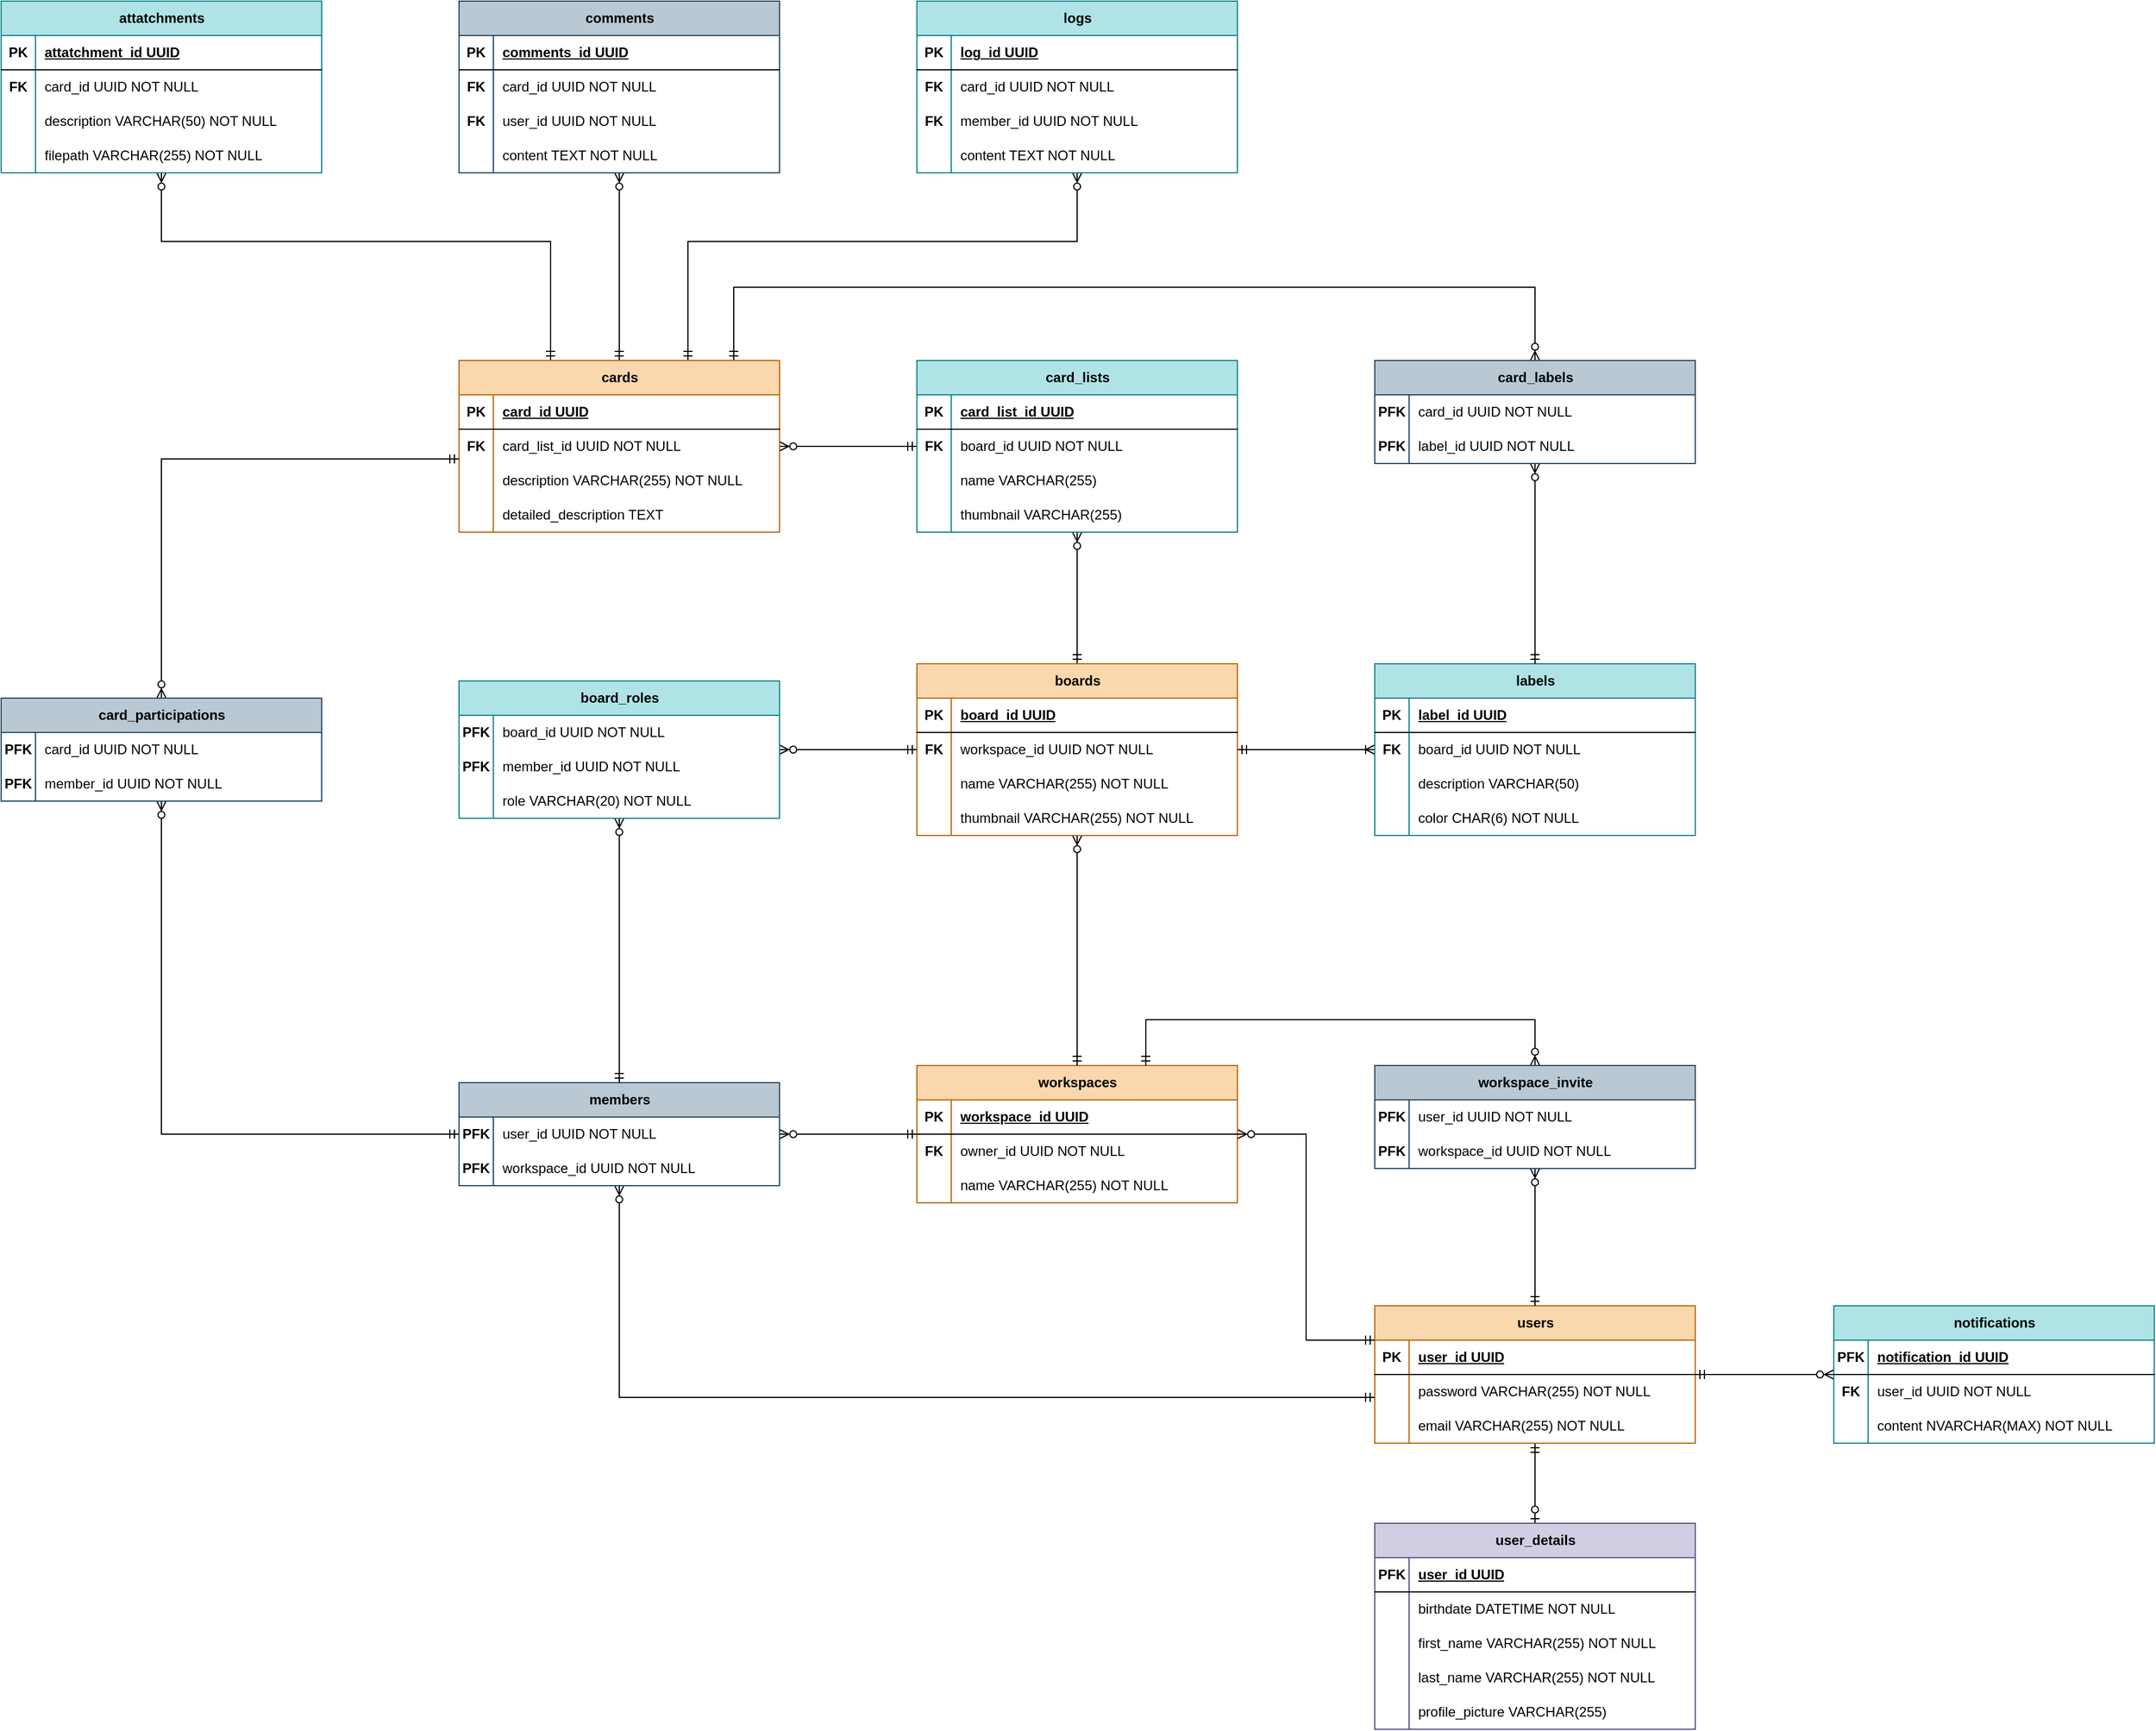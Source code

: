 <mxfile version="24.7.17" pages="2">
  <diagram name="DER" id="4qQz2pnvR6BFiZ3CpXqz">
    <mxGraphModel dx="197" dy="1696" grid="1" gridSize="10" guides="1" tooltips="1" connect="1" arrows="1" fold="1" page="1" pageScale="1" pageWidth="827" pageHeight="1169" math="0" shadow="0">
      <root>
        <mxCell id="0" />
        <mxCell id="1" parent="0" />
        <mxCell id="gslg73cQBE5u14l12uvA-204" style="edgeStyle=orthogonalEdgeStyle;rounded=0;orthogonalLoop=1;jettySize=auto;html=1;endArrow=ERzeroToOne;endFill=0;startArrow=ERmandOne;startFill=0;" parent="1" source="gslg73cQBE5u14l12uvA-1" target="gslg73cQBE5u14l12uvA-132" edge="1">
          <mxGeometry relative="1" as="geometry">
            <Array as="points">
              <mxPoint x="2220" y="730" />
              <mxPoint x="2220" y="730" />
            </Array>
          </mxGeometry>
        </mxCell>
        <mxCell id="WpAN5OvSZP0fInxpkPX3-17" style="edgeStyle=orthogonalEdgeStyle;rounded=0;orthogonalLoop=1;jettySize=auto;html=1;endArrow=ERzeroToMany;endFill=0;startArrow=ERmandOne;startFill=0;" parent="1" source="gslg73cQBE5u14l12uvA-1" target="WpAN5OvSZP0fInxpkPX3-1" edge="1">
          <mxGeometry relative="1" as="geometry">
            <Array as="points">
              <mxPoint x="2390" y="670" />
              <mxPoint x="2390" y="670" />
            </Array>
          </mxGeometry>
        </mxCell>
        <mxCell id="gslg73cQBE5u14l12uvA-1" value="users" style="shape=table;startSize=30;container=1;collapsible=1;childLayout=tableLayout;fixedRows=1;rowLines=0;fontStyle=1;align=center;resizeLast=1;html=1;fillColor=#fad7ac;strokeColor=#b46504;" parent="1" vertex="1">
          <mxGeometry x="2080" y="610" width="280" height="120" as="geometry" />
        </mxCell>
        <mxCell id="gslg73cQBE5u14l12uvA-2" value="" style="shape=tableRow;horizontal=0;startSize=0;swimlaneHead=0;swimlaneBody=0;fillColor=none;collapsible=0;dropTarget=0;points=[[0,0.5],[1,0.5]];portConstraint=eastwest;top=0;left=0;right=0;bottom=1;" parent="gslg73cQBE5u14l12uvA-1" vertex="1">
          <mxGeometry y="30" width="280" height="30" as="geometry" />
        </mxCell>
        <mxCell id="gslg73cQBE5u14l12uvA-3" value="PK" style="shape=partialRectangle;connectable=0;fillColor=none;top=0;left=0;bottom=0;right=0;fontStyle=1;overflow=hidden;whiteSpace=wrap;html=1;" parent="gslg73cQBE5u14l12uvA-2" vertex="1">
          <mxGeometry width="30" height="30" as="geometry">
            <mxRectangle width="30" height="30" as="alternateBounds" />
          </mxGeometry>
        </mxCell>
        <mxCell id="gslg73cQBE5u14l12uvA-4" value="user_id UUID" style="shape=partialRectangle;connectable=0;fillColor=none;top=0;left=0;bottom=0;right=0;align=left;spacingLeft=6;fontStyle=5;overflow=hidden;whiteSpace=wrap;html=1;" parent="gslg73cQBE5u14l12uvA-2" vertex="1">
          <mxGeometry x="30" width="250" height="30" as="geometry">
            <mxRectangle width="250" height="30" as="alternateBounds" />
          </mxGeometry>
        </mxCell>
        <mxCell id="gslg73cQBE5u14l12uvA-8" value="" style="shape=tableRow;horizontal=0;startSize=0;swimlaneHead=0;swimlaneBody=0;fillColor=none;collapsible=0;dropTarget=0;points=[[0,0.5],[1,0.5]];portConstraint=eastwest;top=0;left=0;right=0;bottom=0;" parent="gslg73cQBE5u14l12uvA-1" vertex="1">
          <mxGeometry y="60" width="280" height="30" as="geometry" />
        </mxCell>
        <mxCell id="gslg73cQBE5u14l12uvA-9" value="" style="shape=partialRectangle;connectable=0;fillColor=none;top=0;left=0;bottom=0;right=0;editable=1;overflow=hidden;whiteSpace=wrap;html=1;" parent="gslg73cQBE5u14l12uvA-8" vertex="1">
          <mxGeometry width="30" height="30" as="geometry">
            <mxRectangle width="30" height="30" as="alternateBounds" />
          </mxGeometry>
        </mxCell>
        <mxCell id="gslg73cQBE5u14l12uvA-10" value="password VARCHAR(255) NOT NULL" style="shape=partialRectangle;connectable=0;fillColor=none;top=0;left=0;bottom=0;right=0;align=left;spacingLeft=6;overflow=hidden;whiteSpace=wrap;html=1;" parent="gslg73cQBE5u14l12uvA-8" vertex="1">
          <mxGeometry x="30" width="250" height="30" as="geometry">
            <mxRectangle width="250" height="30" as="alternateBounds" />
          </mxGeometry>
        </mxCell>
        <mxCell id="gslg73cQBE5u14l12uvA-11" value="" style="shape=tableRow;horizontal=0;startSize=0;swimlaneHead=0;swimlaneBody=0;fillColor=none;collapsible=0;dropTarget=0;points=[[0,0.5],[1,0.5]];portConstraint=eastwest;top=0;left=0;right=0;bottom=0;" parent="gslg73cQBE5u14l12uvA-1" vertex="1">
          <mxGeometry y="90" width="280" height="30" as="geometry" />
        </mxCell>
        <mxCell id="gslg73cQBE5u14l12uvA-12" value="" style="shape=partialRectangle;connectable=0;fillColor=none;top=0;left=0;bottom=0;right=0;editable=1;overflow=hidden;whiteSpace=wrap;html=1;" parent="gslg73cQBE5u14l12uvA-11" vertex="1">
          <mxGeometry width="30" height="30" as="geometry">
            <mxRectangle width="30" height="30" as="alternateBounds" />
          </mxGeometry>
        </mxCell>
        <mxCell id="gslg73cQBE5u14l12uvA-13" value="email VARCHAR(255) NOT NULL" style="shape=partialRectangle;connectable=0;fillColor=none;top=0;left=0;bottom=0;right=0;align=left;spacingLeft=6;overflow=hidden;whiteSpace=wrap;html=1;" parent="gslg73cQBE5u14l12uvA-11" vertex="1">
          <mxGeometry x="30" width="250" height="30" as="geometry">
            <mxRectangle width="250" height="30" as="alternateBounds" />
          </mxGeometry>
        </mxCell>
        <mxCell id="gslg73cQBE5u14l12uvA-132" value="user_details" style="shape=table;startSize=30;container=1;collapsible=1;childLayout=tableLayout;fixedRows=1;rowLines=0;fontStyle=1;align=center;resizeLast=1;html=1;fillColor=#d0cee2;strokeColor=#56517e;" parent="1" vertex="1">
          <mxGeometry x="2080" y="800" width="280" height="180" as="geometry" />
        </mxCell>
        <mxCell id="gslg73cQBE5u14l12uvA-133" value="" style="shape=tableRow;horizontal=0;startSize=0;swimlaneHead=0;swimlaneBody=0;fillColor=none;collapsible=0;dropTarget=0;points=[[0,0.5],[1,0.5]];portConstraint=eastwest;top=0;left=0;right=0;bottom=1;" parent="gslg73cQBE5u14l12uvA-132" vertex="1">
          <mxGeometry y="30" width="280" height="30" as="geometry" />
        </mxCell>
        <mxCell id="gslg73cQBE5u14l12uvA-134" value="PFK" style="shape=partialRectangle;connectable=0;fillColor=none;top=0;left=0;bottom=0;right=0;fontStyle=1;overflow=hidden;whiteSpace=wrap;html=1;" parent="gslg73cQBE5u14l12uvA-133" vertex="1">
          <mxGeometry width="30" height="30" as="geometry">
            <mxRectangle width="30" height="30" as="alternateBounds" />
          </mxGeometry>
        </mxCell>
        <mxCell id="gslg73cQBE5u14l12uvA-135" value="user_id UUID" style="shape=partialRectangle;connectable=0;fillColor=none;top=0;left=0;bottom=0;right=0;align=left;spacingLeft=6;fontStyle=5;overflow=hidden;whiteSpace=wrap;html=1;" parent="gslg73cQBE5u14l12uvA-133" vertex="1">
          <mxGeometry x="30" width="250" height="30" as="geometry">
            <mxRectangle width="250" height="30" as="alternateBounds" />
          </mxGeometry>
        </mxCell>
        <mxCell id="gslg73cQBE5u14l12uvA-139" value="" style="shape=tableRow;horizontal=0;startSize=0;swimlaneHead=0;swimlaneBody=0;fillColor=none;collapsible=0;dropTarget=0;points=[[0,0.5],[1,0.5]];portConstraint=eastwest;top=0;left=0;right=0;bottom=0;" parent="gslg73cQBE5u14l12uvA-132" vertex="1">
          <mxGeometry y="60" width="280" height="30" as="geometry" />
        </mxCell>
        <mxCell id="gslg73cQBE5u14l12uvA-140" value="" style="shape=partialRectangle;connectable=0;fillColor=none;top=0;left=0;bottom=0;right=0;editable=1;overflow=hidden;whiteSpace=wrap;html=1;" parent="gslg73cQBE5u14l12uvA-139" vertex="1">
          <mxGeometry width="30" height="30" as="geometry">
            <mxRectangle width="30" height="30" as="alternateBounds" />
          </mxGeometry>
        </mxCell>
        <mxCell id="gslg73cQBE5u14l12uvA-141" value="birthdate DATETIME NOT NULL" style="shape=partialRectangle;connectable=0;fillColor=none;top=0;left=0;bottom=0;right=0;align=left;spacingLeft=6;overflow=hidden;whiteSpace=wrap;html=1;" parent="gslg73cQBE5u14l12uvA-139" vertex="1">
          <mxGeometry x="30" width="250" height="30" as="geometry">
            <mxRectangle width="250" height="30" as="alternateBounds" />
          </mxGeometry>
        </mxCell>
        <mxCell id="gslg73cQBE5u14l12uvA-151" style="shape=tableRow;horizontal=0;startSize=0;swimlaneHead=0;swimlaneBody=0;fillColor=none;collapsible=0;dropTarget=0;points=[[0,0.5],[1,0.5]];portConstraint=eastwest;top=0;left=0;right=0;bottom=0;" parent="gslg73cQBE5u14l12uvA-132" vertex="1">
          <mxGeometry y="90" width="280" height="30" as="geometry" />
        </mxCell>
        <mxCell id="gslg73cQBE5u14l12uvA-152" style="shape=partialRectangle;connectable=0;fillColor=none;top=0;left=0;bottom=0;right=0;editable=1;overflow=hidden;whiteSpace=wrap;html=1;" parent="gslg73cQBE5u14l12uvA-151" vertex="1">
          <mxGeometry width="30" height="30" as="geometry">
            <mxRectangle width="30" height="30" as="alternateBounds" />
          </mxGeometry>
        </mxCell>
        <mxCell id="gslg73cQBE5u14l12uvA-153" value="first_name VARCHAR(255) NOT NULL" style="shape=partialRectangle;connectable=0;fillColor=none;top=0;left=0;bottom=0;right=0;align=left;spacingLeft=6;overflow=hidden;whiteSpace=wrap;html=1;" parent="gslg73cQBE5u14l12uvA-151" vertex="1">
          <mxGeometry x="30" width="250" height="30" as="geometry">
            <mxRectangle width="250" height="30" as="alternateBounds" />
          </mxGeometry>
        </mxCell>
        <mxCell id="gslg73cQBE5u14l12uvA-154" style="shape=tableRow;horizontal=0;startSize=0;swimlaneHead=0;swimlaneBody=0;fillColor=none;collapsible=0;dropTarget=0;points=[[0,0.5],[1,0.5]];portConstraint=eastwest;top=0;left=0;right=0;bottom=0;" parent="gslg73cQBE5u14l12uvA-132" vertex="1">
          <mxGeometry y="120" width="280" height="30" as="geometry" />
        </mxCell>
        <mxCell id="gslg73cQBE5u14l12uvA-155" style="shape=partialRectangle;connectable=0;fillColor=none;top=0;left=0;bottom=0;right=0;editable=1;overflow=hidden;whiteSpace=wrap;html=1;" parent="gslg73cQBE5u14l12uvA-154" vertex="1">
          <mxGeometry width="30" height="30" as="geometry">
            <mxRectangle width="30" height="30" as="alternateBounds" />
          </mxGeometry>
        </mxCell>
        <mxCell id="gslg73cQBE5u14l12uvA-156" value="last_name VARCHAR(255) NOT NULL" style="shape=partialRectangle;connectable=0;fillColor=none;top=0;left=0;bottom=0;right=0;align=left;spacingLeft=6;overflow=hidden;whiteSpace=wrap;html=1;" parent="gslg73cQBE5u14l12uvA-154" vertex="1">
          <mxGeometry x="30" width="250" height="30" as="geometry">
            <mxRectangle width="250" height="30" as="alternateBounds" />
          </mxGeometry>
        </mxCell>
        <mxCell id="gslg73cQBE5u14l12uvA-160" style="shape=tableRow;horizontal=0;startSize=0;swimlaneHead=0;swimlaneBody=0;fillColor=none;collapsible=0;dropTarget=0;points=[[0,0.5],[1,0.5]];portConstraint=eastwest;top=0;left=0;right=0;bottom=0;" parent="gslg73cQBE5u14l12uvA-132" vertex="1">
          <mxGeometry y="150" width="280" height="30" as="geometry" />
        </mxCell>
        <mxCell id="gslg73cQBE5u14l12uvA-161" style="shape=partialRectangle;connectable=0;fillColor=none;top=0;left=0;bottom=0;right=0;editable=1;overflow=hidden;whiteSpace=wrap;html=1;" parent="gslg73cQBE5u14l12uvA-160" vertex="1">
          <mxGeometry width="30" height="30" as="geometry">
            <mxRectangle width="30" height="30" as="alternateBounds" />
          </mxGeometry>
        </mxCell>
        <mxCell id="gslg73cQBE5u14l12uvA-162" value="profile_picture VARCHAR(255)" style="shape=partialRectangle;connectable=0;fillColor=none;top=0;left=0;bottom=0;right=0;align=left;spacingLeft=6;overflow=hidden;whiteSpace=wrap;html=1;" parent="gslg73cQBE5u14l12uvA-160" vertex="1">
          <mxGeometry x="30" width="250" height="30" as="geometry">
            <mxRectangle width="250" height="30" as="alternateBounds" />
          </mxGeometry>
        </mxCell>
        <mxCell id="QhRXmpHB_YMVTWABadKl-24" style="edgeStyle=orthogonalEdgeStyle;rounded=0;orthogonalLoop=1;jettySize=auto;html=1;endArrow=ERzeroToMany;endFill=0;startArrow=ERmandOne;startFill=0;" parent="1" source="QhRXmpHB_YMVTWABadKl-1" target="QhRXmpHB_YMVTWABadKl-14" edge="1">
          <mxGeometry relative="1" as="geometry" />
        </mxCell>
        <mxCell id="QhRXmpHB_YMVTWABadKl-25" style="edgeStyle=orthogonalEdgeStyle;rounded=0;orthogonalLoop=1;jettySize=auto;html=1;endArrow=ERmandOne;endFill=0;startArrow=ERzeroToMany;startFill=0;" parent="1" source="QhRXmpHB_YMVTWABadKl-1" target="gslg73cQBE5u14l12uvA-1" edge="1">
          <mxGeometry relative="1" as="geometry">
            <Array as="points">
              <mxPoint x="2020" y="460" />
              <mxPoint x="2020" y="640" />
            </Array>
          </mxGeometry>
        </mxCell>
        <mxCell id="QhRXmpHB_YMVTWABadKl-1" value="workspaces" style="shape=table;startSize=30;container=1;collapsible=1;childLayout=tableLayout;fixedRows=1;rowLines=0;fontStyle=1;align=center;resizeLast=1;html=1;fillColor=#fad7ac;strokeColor=#b46504;" parent="1" vertex="1">
          <mxGeometry x="1680" y="400" width="280" height="120" as="geometry" />
        </mxCell>
        <mxCell id="QhRXmpHB_YMVTWABadKl-2" value="" style="shape=tableRow;horizontal=0;startSize=0;swimlaneHead=0;swimlaneBody=0;fillColor=none;collapsible=0;dropTarget=0;points=[[0,0.5],[1,0.5]];portConstraint=eastwest;top=0;left=0;right=0;bottom=1;" parent="QhRXmpHB_YMVTWABadKl-1" vertex="1">
          <mxGeometry y="30" width="280" height="30" as="geometry" />
        </mxCell>
        <mxCell id="QhRXmpHB_YMVTWABadKl-3" value="PK" style="shape=partialRectangle;connectable=0;fillColor=none;top=0;left=0;bottom=0;right=0;fontStyle=1;overflow=hidden;whiteSpace=wrap;html=1;" parent="QhRXmpHB_YMVTWABadKl-2" vertex="1">
          <mxGeometry width="30" height="30" as="geometry">
            <mxRectangle width="30" height="30" as="alternateBounds" />
          </mxGeometry>
        </mxCell>
        <mxCell id="QhRXmpHB_YMVTWABadKl-4" value="&lt;span style=&quot;text-align: center; text-wrap: nowrap;&quot;&gt;workspace&lt;/span&gt;_id UUID" style="shape=partialRectangle;connectable=0;fillColor=none;top=0;left=0;bottom=0;right=0;align=left;spacingLeft=6;fontStyle=5;overflow=hidden;whiteSpace=wrap;html=1;" parent="QhRXmpHB_YMVTWABadKl-2" vertex="1">
          <mxGeometry x="30" width="250" height="30" as="geometry">
            <mxRectangle width="250" height="30" as="alternateBounds" />
          </mxGeometry>
        </mxCell>
        <mxCell id="QhRXmpHB_YMVTWABadKl-11" style="shape=tableRow;horizontal=0;startSize=0;swimlaneHead=0;swimlaneBody=0;fillColor=none;collapsible=0;dropTarget=0;points=[[0,0.5],[1,0.5]];portConstraint=eastwest;top=0;left=0;right=0;bottom=0;" parent="QhRXmpHB_YMVTWABadKl-1" vertex="1">
          <mxGeometry y="60" width="280" height="30" as="geometry" />
        </mxCell>
        <mxCell id="QhRXmpHB_YMVTWABadKl-12" value="&lt;b&gt;FK&lt;/b&gt;" style="shape=partialRectangle;connectable=0;fillColor=none;top=0;left=0;bottom=0;right=0;editable=1;overflow=hidden;whiteSpace=wrap;html=1;" parent="QhRXmpHB_YMVTWABadKl-11" vertex="1">
          <mxGeometry width="30" height="30" as="geometry">
            <mxRectangle width="30" height="30" as="alternateBounds" />
          </mxGeometry>
        </mxCell>
        <mxCell id="QhRXmpHB_YMVTWABadKl-13" value="owner_id&amp;nbsp;UUID NOT NULL" style="shape=partialRectangle;connectable=0;fillColor=none;top=0;left=0;bottom=0;right=0;align=left;spacingLeft=6;overflow=hidden;whiteSpace=wrap;html=1;" parent="QhRXmpHB_YMVTWABadKl-11" vertex="1">
          <mxGeometry x="30" width="250" height="30" as="geometry">
            <mxRectangle width="250" height="30" as="alternateBounds" />
          </mxGeometry>
        </mxCell>
        <mxCell id="QhRXmpHB_YMVTWABadKl-5" value="" style="shape=tableRow;horizontal=0;startSize=0;swimlaneHead=0;swimlaneBody=0;fillColor=none;collapsible=0;dropTarget=0;points=[[0,0.5],[1,0.5]];portConstraint=eastwest;top=0;left=0;right=0;bottom=0;" parent="QhRXmpHB_YMVTWABadKl-1" vertex="1">
          <mxGeometry y="90" width="280" height="30" as="geometry" />
        </mxCell>
        <mxCell id="QhRXmpHB_YMVTWABadKl-6" value="" style="shape=partialRectangle;connectable=0;fillColor=none;top=0;left=0;bottom=0;right=0;editable=1;overflow=hidden;whiteSpace=wrap;html=1;" parent="QhRXmpHB_YMVTWABadKl-5" vertex="1">
          <mxGeometry width="30" height="30" as="geometry">
            <mxRectangle width="30" height="30" as="alternateBounds" />
          </mxGeometry>
        </mxCell>
        <mxCell id="QhRXmpHB_YMVTWABadKl-7" value="name VARCHAR(255) NOT NULL" style="shape=partialRectangle;connectable=0;fillColor=none;top=0;left=0;bottom=0;right=0;align=left;spacingLeft=6;overflow=hidden;whiteSpace=wrap;html=1;" parent="QhRXmpHB_YMVTWABadKl-5" vertex="1">
          <mxGeometry x="30" width="250" height="30" as="geometry">
            <mxRectangle width="250" height="30" as="alternateBounds" />
          </mxGeometry>
        </mxCell>
        <mxCell id="QhRXmpHB_YMVTWABadKl-26" style="edgeStyle=orthogonalEdgeStyle;rounded=0;orthogonalLoop=1;jettySize=auto;html=1;endArrow=ERmandOne;endFill=0;startArrow=ERzeroToMany;startFill=0;" parent="1" source="QhRXmpHB_YMVTWABadKl-14" target="gslg73cQBE5u14l12uvA-1" edge="1">
          <mxGeometry relative="1" as="geometry">
            <Array as="points">
              <mxPoint x="1420" y="690" />
            </Array>
          </mxGeometry>
        </mxCell>
        <mxCell id="QhRXmpHB_YMVTWABadKl-14" value="members" style="shape=table;startSize=30;container=1;collapsible=1;childLayout=tableLayout;fixedRows=1;rowLines=0;fontStyle=1;align=center;resizeLast=1;html=1;fillColor=#bac8d3;strokeColor=#23445d;" parent="1" vertex="1">
          <mxGeometry x="1280" y="415" width="280" height="90" as="geometry" />
        </mxCell>
        <mxCell id="QhRXmpHB_YMVTWABadKl-18" style="shape=tableRow;horizontal=0;startSize=0;swimlaneHead=0;swimlaneBody=0;fillColor=none;collapsible=0;dropTarget=0;points=[[0,0.5],[1,0.5]];portConstraint=eastwest;top=0;left=0;right=0;bottom=0;" parent="QhRXmpHB_YMVTWABadKl-14" vertex="1">
          <mxGeometry y="30" width="280" height="30" as="geometry" />
        </mxCell>
        <mxCell id="QhRXmpHB_YMVTWABadKl-19" value="&lt;b&gt;PFK&lt;/b&gt;" style="shape=partialRectangle;connectable=0;fillColor=none;top=0;left=0;bottom=0;right=0;editable=1;overflow=hidden;whiteSpace=wrap;html=1;" parent="QhRXmpHB_YMVTWABadKl-18" vertex="1">
          <mxGeometry width="30" height="30" as="geometry">
            <mxRectangle width="30" height="30" as="alternateBounds" />
          </mxGeometry>
        </mxCell>
        <mxCell id="QhRXmpHB_YMVTWABadKl-20" value="user_id&amp;nbsp;UUID NOT NULL" style="shape=partialRectangle;connectable=0;fillColor=none;top=0;left=0;bottom=0;right=0;align=left;spacingLeft=6;overflow=hidden;whiteSpace=wrap;html=1;" parent="QhRXmpHB_YMVTWABadKl-18" vertex="1">
          <mxGeometry x="30" width="250" height="30" as="geometry">
            <mxRectangle width="250" height="30" as="alternateBounds" />
          </mxGeometry>
        </mxCell>
        <mxCell id="QhRXmpHB_YMVTWABadKl-21" value="" style="shape=tableRow;horizontal=0;startSize=0;swimlaneHead=0;swimlaneBody=0;fillColor=none;collapsible=0;dropTarget=0;points=[[0,0.5],[1,0.5]];portConstraint=eastwest;top=0;left=0;right=0;bottom=0;" parent="QhRXmpHB_YMVTWABadKl-14" vertex="1">
          <mxGeometry y="60" width="280" height="30" as="geometry" />
        </mxCell>
        <mxCell id="QhRXmpHB_YMVTWABadKl-22" value="&lt;b&gt;PFK&lt;/b&gt;" style="shape=partialRectangle;connectable=0;fillColor=none;top=0;left=0;bottom=0;right=0;editable=1;overflow=hidden;whiteSpace=wrap;html=1;" parent="QhRXmpHB_YMVTWABadKl-21" vertex="1">
          <mxGeometry width="30" height="30" as="geometry">
            <mxRectangle width="30" height="30" as="alternateBounds" />
          </mxGeometry>
        </mxCell>
        <mxCell id="QhRXmpHB_YMVTWABadKl-23" value="workspace_id UUID NOT NULL" style="shape=partialRectangle;connectable=0;fillColor=none;top=0;left=0;bottom=0;right=0;align=left;spacingLeft=6;overflow=hidden;whiteSpace=wrap;html=1;" parent="QhRXmpHB_YMVTWABadKl-21" vertex="1">
          <mxGeometry x="30" width="250" height="30" as="geometry">
            <mxRectangle width="250" height="30" as="alternateBounds" />
          </mxGeometry>
        </mxCell>
        <mxCell id="QhRXmpHB_YMVTWABadKl-82" style="edgeStyle=orthogonalEdgeStyle;rounded=0;orthogonalLoop=1;jettySize=auto;html=1;endArrow=ERzeroToMany;endFill=0;startArrow=ERmandOne;startFill=0;" parent="1" source="QhRXmpHB_YMVTWABadKl-27" target="QhRXmpHB_YMVTWABadKl-72" edge="1">
          <mxGeometry relative="1" as="geometry" />
        </mxCell>
        <mxCell id="jXEAxf1W8cILKdXvq-8E-5" style="edgeStyle=orthogonalEdgeStyle;rounded=0;orthogonalLoop=1;jettySize=auto;html=1;endArrow=ERmandOne;endFill=0;startArrow=ERzeroToMany;startFill=0;" edge="1" parent="1" source="QhRXmpHB_YMVTWABadKl-27" target="QhRXmpHB_YMVTWABadKl-1">
          <mxGeometry relative="1" as="geometry" />
        </mxCell>
        <mxCell id="QhRXmpHB_YMVTWABadKl-27" value="boards" style="shape=table;startSize=30;container=1;collapsible=1;childLayout=tableLayout;fixedRows=1;rowLines=0;fontStyle=1;align=center;resizeLast=1;html=1;fillColor=#fad7ac;strokeColor=#b46504;" parent="1" vertex="1">
          <mxGeometry x="1680" y="49" width="280" height="150" as="geometry" />
        </mxCell>
        <mxCell id="QhRXmpHB_YMVTWABadKl-28" value="" style="shape=tableRow;horizontal=0;startSize=0;swimlaneHead=0;swimlaneBody=0;fillColor=none;collapsible=0;dropTarget=0;points=[[0,0.5],[1,0.5]];portConstraint=eastwest;top=0;left=0;right=0;bottom=1;" parent="QhRXmpHB_YMVTWABadKl-27" vertex="1">
          <mxGeometry y="30" width="280" height="30" as="geometry" />
        </mxCell>
        <mxCell id="QhRXmpHB_YMVTWABadKl-29" value="PK" style="shape=partialRectangle;connectable=0;fillColor=none;top=0;left=0;bottom=0;right=0;fontStyle=1;overflow=hidden;whiteSpace=wrap;html=1;" parent="QhRXmpHB_YMVTWABadKl-28" vertex="1">
          <mxGeometry width="30" height="30" as="geometry">
            <mxRectangle width="30" height="30" as="alternateBounds" />
          </mxGeometry>
        </mxCell>
        <mxCell id="QhRXmpHB_YMVTWABadKl-30" value="board_id UUID" style="shape=partialRectangle;connectable=0;fillColor=none;top=0;left=0;bottom=0;right=0;align=left;spacingLeft=6;fontStyle=5;overflow=hidden;whiteSpace=wrap;html=1;" parent="QhRXmpHB_YMVTWABadKl-28" vertex="1">
          <mxGeometry x="30" width="250" height="30" as="geometry">
            <mxRectangle width="250" height="30" as="alternateBounds" />
          </mxGeometry>
        </mxCell>
        <mxCell id="jXEAxf1W8cILKdXvq-8E-2" style="shape=tableRow;horizontal=0;startSize=0;swimlaneHead=0;swimlaneBody=0;fillColor=none;collapsible=0;dropTarget=0;points=[[0,0.5],[1,0.5]];portConstraint=eastwest;top=0;left=0;right=0;bottom=0;" vertex="1" parent="QhRXmpHB_YMVTWABadKl-27">
          <mxGeometry y="60" width="280" height="30" as="geometry" />
        </mxCell>
        <mxCell id="jXEAxf1W8cILKdXvq-8E-3" value="&lt;b&gt;FK&lt;/b&gt;" style="shape=partialRectangle;connectable=0;fillColor=none;top=0;left=0;bottom=0;right=0;editable=1;overflow=hidden;whiteSpace=wrap;html=1;" vertex="1" parent="jXEAxf1W8cILKdXvq-8E-2">
          <mxGeometry width="30" height="30" as="geometry">
            <mxRectangle width="30" height="30" as="alternateBounds" />
          </mxGeometry>
        </mxCell>
        <mxCell id="jXEAxf1W8cILKdXvq-8E-4" value="workspace_id UUID NOT NULL" style="shape=partialRectangle;connectable=0;fillColor=none;top=0;left=0;bottom=0;right=0;align=left;spacingLeft=6;overflow=hidden;whiteSpace=wrap;html=1;" vertex="1" parent="jXEAxf1W8cILKdXvq-8E-2">
          <mxGeometry x="30" width="250" height="30" as="geometry">
            <mxRectangle width="250" height="30" as="alternateBounds" />
          </mxGeometry>
        </mxCell>
        <mxCell id="QhRXmpHB_YMVTWABadKl-31" value="" style="shape=tableRow;horizontal=0;startSize=0;swimlaneHead=0;swimlaneBody=0;fillColor=none;collapsible=0;dropTarget=0;points=[[0,0.5],[1,0.5]];portConstraint=eastwest;top=0;left=0;right=0;bottom=0;" parent="QhRXmpHB_YMVTWABadKl-27" vertex="1">
          <mxGeometry y="90" width="280" height="30" as="geometry" />
        </mxCell>
        <mxCell id="QhRXmpHB_YMVTWABadKl-32" value="" style="shape=partialRectangle;connectable=0;fillColor=none;top=0;left=0;bottom=0;right=0;editable=1;overflow=hidden;whiteSpace=wrap;html=1;" parent="QhRXmpHB_YMVTWABadKl-31" vertex="1">
          <mxGeometry width="30" height="30" as="geometry">
            <mxRectangle width="30" height="30" as="alternateBounds" />
          </mxGeometry>
        </mxCell>
        <mxCell id="QhRXmpHB_YMVTWABadKl-33" value="name VARCHAR(255) NOT NULL" style="shape=partialRectangle;connectable=0;fillColor=none;top=0;left=0;bottom=0;right=0;align=left;spacingLeft=6;overflow=hidden;whiteSpace=wrap;html=1;" parent="QhRXmpHB_YMVTWABadKl-31" vertex="1">
          <mxGeometry x="30" width="250" height="30" as="geometry">
            <mxRectangle width="250" height="30" as="alternateBounds" />
          </mxGeometry>
        </mxCell>
        <mxCell id="QhRXmpHB_YMVTWABadKl-34" value="" style="shape=tableRow;horizontal=0;startSize=0;swimlaneHead=0;swimlaneBody=0;fillColor=none;collapsible=0;dropTarget=0;points=[[0,0.5],[1,0.5]];portConstraint=eastwest;top=0;left=0;right=0;bottom=0;" parent="QhRXmpHB_YMVTWABadKl-27" vertex="1">
          <mxGeometry y="120" width="280" height="30" as="geometry" />
        </mxCell>
        <mxCell id="QhRXmpHB_YMVTWABadKl-35" value="" style="shape=partialRectangle;connectable=0;fillColor=none;top=0;left=0;bottom=0;right=0;editable=1;overflow=hidden;whiteSpace=wrap;html=1;" parent="QhRXmpHB_YMVTWABadKl-34" vertex="1">
          <mxGeometry width="30" height="30" as="geometry">
            <mxRectangle width="30" height="30" as="alternateBounds" />
          </mxGeometry>
        </mxCell>
        <mxCell id="QhRXmpHB_YMVTWABadKl-36" value="thumbnail VARCHAR(255) NOT NULL" style="shape=partialRectangle;connectable=0;fillColor=none;top=0;left=0;bottom=0;right=0;align=left;spacingLeft=6;overflow=hidden;whiteSpace=wrap;html=1;" parent="QhRXmpHB_YMVTWABadKl-34" vertex="1">
          <mxGeometry x="30" width="250" height="30" as="geometry">
            <mxRectangle width="250" height="30" as="alternateBounds" />
          </mxGeometry>
        </mxCell>
        <mxCell id="QhRXmpHB_YMVTWABadKl-71" style="edgeStyle=orthogonalEdgeStyle;rounded=0;orthogonalLoop=1;jettySize=auto;html=1;endArrow=ERmandOne;endFill=0;startArrow=ERoneToMany;startFill=0;" parent="1" source="QhRXmpHB_YMVTWABadKl-58" target="QhRXmpHB_YMVTWABadKl-27" edge="1">
          <mxGeometry relative="1" as="geometry" />
        </mxCell>
        <mxCell id="QhRXmpHB_YMVTWABadKl-58" value="labels" style="shape=table;startSize=30;container=1;collapsible=1;childLayout=tableLayout;fixedRows=1;rowLines=0;fontStyle=1;align=center;resizeLast=1;html=1;fillColor=#b0e3e6;strokeColor=#0e8088;" parent="1" vertex="1">
          <mxGeometry x="2080" y="49" width="280" height="150" as="geometry" />
        </mxCell>
        <mxCell id="QhRXmpHB_YMVTWABadKl-59" value="" style="shape=tableRow;horizontal=0;startSize=0;swimlaneHead=0;swimlaneBody=0;fillColor=none;collapsible=0;dropTarget=0;points=[[0,0.5],[1,0.5]];portConstraint=eastwest;top=0;left=0;right=0;bottom=1;" parent="QhRXmpHB_YMVTWABadKl-58" vertex="1">
          <mxGeometry y="30" width="280" height="30" as="geometry" />
        </mxCell>
        <mxCell id="QhRXmpHB_YMVTWABadKl-60" value="PK" style="shape=partialRectangle;connectable=0;fillColor=none;top=0;left=0;bottom=0;right=0;fontStyle=1;overflow=hidden;whiteSpace=wrap;html=1;" parent="QhRXmpHB_YMVTWABadKl-59" vertex="1">
          <mxGeometry width="30" height="30" as="geometry">
            <mxRectangle width="30" height="30" as="alternateBounds" />
          </mxGeometry>
        </mxCell>
        <mxCell id="QhRXmpHB_YMVTWABadKl-61" value="label_id UUID" style="shape=partialRectangle;connectable=0;fillColor=none;top=0;left=0;bottom=0;right=0;align=left;spacingLeft=6;fontStyle=5;overflow=hidden;whiteSpace=wrap;html=1;" parent="QhRXmpHB_YMVTWABadKl-59" vertex="1">
          <mxGeometry x="30" width="250" height="30" as="geometry">
            <mxRectangle width="250" height="30" as="alternateBounds" />
          </mxGeometry>
        </mxCell>
        <mxCell id="QhRXmpHB_YMVTWABadKl-68" style="shape=tableRow;horizontal=0;startSize=0;swimlaneHead=0;swimlaneBody=0;fillColor=none;collapsible=0;dropTarget=0;points=[[0,0.5],[1,0.5]];portConstraint=eastwest;top=0;left=0;right=0;bottom=0;" parent="QhRXmpHB_YMVTWABadKl-58" vertex="1">
          <mxGeometry y="60" width="280" height="30" as="geometry" />
        </mxCell>
        <mxCell id="QhRXmpHB_YMVTWABadKl-69" value="&lt;b&gt;FK&lt;/b&gt;" style="shape=partialRectangle;connectable=0;fillColor=none;top=0;left=0;bottom=0;right=0;editable=1;overflow=hidden;whiteSpace=wrap;html=1;" parent="QhRXmpHB_YMVTWABadKl-68" vertex="1">
          <mxGeometry width="30" height="30" as="geometry">
            <mxRectangle width="30" height="30" as="alternateBounds" />
          </mxGeometry>
        </mxCell>
        <mxCell id="QhRXmpHB_YMVTWABadKl-70" value="board_id UUID NOT NULL" style="shape=partialRectangle;connectable=0;fillColor=none;top=0;left=0;bottom=0;right=0;align=left;spacingLeft=6;overflow=hidden;whiteSpace=wrap;html=1;" parent="QhRXmpHB_YMVTWABadKl-68" vertex="1">
          <mxGeometry x="30" width="250" height="30" as="geometry">
            <mxRectangle width="250" height="30" as="alternateBounds" />
          </mxGeometry>
        </mxCell>
        <mxCell id="QhRXmpHB_YMVTWABadKl-62" value="" style="shape=tableRow;horizontal=0;startSize=0;swimlaneHead=0;swimlaneBody=0;fillColor=none;collapsible=0;dropTarget=0;points=[[0,0.5],[1,0.5]];portConstraint=eastwest;top=0;left=0;right=0;bottom=0;" parent="QhRXmpHB_YMVTWABadKl-58" vertex="1">
          <mxGeometry y="90" width="280" height="30" as="geometry" />
        </mxCell>
        <mxCell id="QhRXmpHB_YMVTWABadKl-63" value="" style="shape=partialRectangle;connectable=0;fillColor=none;top=0;left=0;bottom=0;right=0;editable=1;overflow=hidden;whiteSpace=wrap;html=1;" parent="QhRXmpHB_YMVTWABadKl-62" vertex="1">
          <mxGeometry width="30" height="30" as="geometry">
            <mxRectangle width="30" height="30" as="alternateBounds" />
          </mxGeometry>
        </mxCell>
        <mxCell id="QhRXmpHB_YMVTWABadKl-64" value="description VARCHAR(50)" style="shape=partialRectangle;connectable=0;fillColor=none;top=0;left=0;bottom=0;right=0;align=left;spacingLeft=6;overflow=hidden;whiteSpace=wrap;html=1;" parent="QhRXmpHB_YMVTWABadKl-62" vertex="1">
          <mxGeometry x="30" width="250" height="30" as="geometry">
            <mxRectangle width="250" height="30" as="alternateBounds" />
          </mxGeometry>
        </mxCell>
        <mxCell id="QhRXmpHB_YMVTWABadKl-65" value="" style="shape=tableRow;horizontal=0;startSize=0;swimlaneHead=0;swimlaneBody=0;fillColor=none;collapsible=0;dropTarget=0;points=[[0,0.5],[1,0.5]];portConstraint=eastwest;top=0;left=0;right=0;bottom=0;" parent="QhRXmpHB_YMVTWABadKl-58" vertex="1">
          <mxGeometry y="120" width="280" height="30" as="geometry" />
        </mxCell>
        <mxCell id="QhRXmpHB_YMVTWABadKl-66" value="" style="shape=partialRectangle;connectable=0;fillColor=none;top=0;left=0;bottom=0;right=0;editable=1;overflow=hidden;whiteSpace=wrap;html=1;" parent="QhRXmpHB_YMVTWABadKl-65" vertex="1">
          <mxGeometry width="30" height="30" as="geometry">
            <mxRectangle width="30" height="30" as="alternateBounds" />
          </mxGeometry>
        </mxCell>
        <mxCell id="QhRXmpHB_YMVTWABadKl-67" value="color CHAR(6) NOT NULL" style="shape=partialRectangle;connectable=0;fillColor=none;top=0;left=0;bottom=0;right=0;align=left;spacingLeft=6;overflow=hidden;whiteSpace=wrap;html=1;" parent="QhRXmpHB_YMVTWABadKl-65" vertex="1">
          <mxGeometry x="30" width="250" height="30" as="geometry">
            <mxRectangle width="250" height="30" as="alternateBounds" />
          </mxGeometry>
        </mxCell>
        <mxCell id="QhRXmpHB_YMVTWABadKl-96" style="edgeStyle=orthogonalEdgeStyle;rounded=0;orthogonalLoop=1;jettySize=auto;html=1;endArrow=ERzeroToMany;endFill=0;startArrow=ERmandOne;startFill=0;" parent="1" source="QhRXmpHB_YMVTWABadKl-72" target="QhRXmpHB_YMVTWABadKl-83" edge="1">
          <mxGeometry relative="1" as="geometry" />
        </mxCell>
        <mxCell id="QhRXmpHB_YMVTWABadKl-72" value="card_lists" style="shape=table;startSize=30;container=1;collapsible=1;childLayout=tableLayout;fixedRows=1;rowLines=0;fontStyle=1;align=center;resizeLast=1;html=1;fillColor=#b0e3e6;strokeColor=#0e8088;" parent="1" vertex="1">
          <mxGeometry x="1680" y="-216" width="280" height="150" as="geometry" />
        </mxCell>
        <mxCell id="QhRXmpHB_YMVTWABadKl-73" value="" style="shape=tableRow;horizontal=0;startSize=0;swimlaneHead=0;swimlaneBody=0;fillColor=none;collapsible=0;dropTarget=0;points=[[0,0.5],[1,0.5]];portConstraint=eastwest;top=0;left=0;right=0;bottom=1;" parent="QhRXmpHB_YMVTWABadKl-72" vertex="1">
          <mxGeometry y="30" width="280" height="30" as="geometry" />
        </mxCell>
        <mxCell id="QhRXmpHB_YMVTWABadKl-74" value="PK" style="shape=partialRectangle;connectable=0;fillColor=none;top=0;left=0;bottom=0;right=0;fontStyle=1;overflow=hidden;whiteSpace=wrap;html=1;" parent="QhRXmpHB_YMVTWABadKl-73" vertex="1">
          <mxGeometry width="30" height="30" as="geometry">
            <mxRectangle width="30" height="30" as="alternateBounds" />
          </mxGeometry>
        </mxCell>
        <mxCell id="QhRXmpHB_YMVTWABadKl-75" value="card_list_id UUID" style="shape=partialRectangle;connectable=0;fillColor=none;top=0;left=0;bottom=0;right=0;align=left;spacingLeft=6;fontStyle=5;overflow=hidden;whiteSpace=wrap;html=1;" parent="QhRXmpHB_YMVTWABadKl-73" vertex="1">
          <mxGeometry x="30" width="250" height="30" as="geometry">
            <mxRectangle width="250" height="30" as="alternateBounds" />
          </mxGeometry>
        </mxCell>
        <mxCell id="QhRXmpHB_YMVTWABadKl-93" style="shape=tableRow;horizontal=0;startSize=0;swimlaneHead=0;swimlaneBody=0;fillColor=none;collapsible=0;dropTarget=0;points=[[0,0.5],[1,0.5]];portConstraint=eastwest;top=0;left=0;right=0;bottom=0;" parent="QhRXmpHB_YMVTWABadKl-72" vertex="1">
          <mxGeometry y="60" width="280" height="30" as="geometry" />
        </mxCell>
        <mxCell id="QhRXmpHB_YMVTWABadKl-94" value="&lt;b&gt;FK&lt;/b&gt;" style="shape=partialRectangle;connectable=0;fillColor=none;top=0;left=0;bottom=0;right=0;editable=1;overflow=hidden;whiteSpace=wrap;html=1;" parent="QhRXmpHB_YMVTWABadKl-93" vertex="1">
          <mxGeometry width="30" height="30" as="geometry">
            <mxRectangle width="30" height="30" as="alternateBounds" />
          </mxGeometry>
        </mxCell>
        <mxCell id="QhRXmpHB_YMVTWABadKl-95" value="board_id UUID NOT NULL" style="shape=partialRectangle;connectable=0;fillColor=none;top=0;left=0;bottom=0;right=0;align=left;spacingLeft=6;overflow=hidden;whiteSpace=wrap;html=1;" parent="QhRXmpHB_YMVTWABadKl-93" vertex="1">
          <mxGeometry x="30" width="250" height="30" as="geometry">
            <mxRectangle width="250" height="30" as="alternateBounds" />
          </mxGeometry>
        </mxCell>
        <mxCell id="QhRXmpHB_YMVTWABadKl-76" value="" style="shape=tableRow;horizontal=0;startSize=0;swimlaneHead=0;swimlaneBody=0;fillColor=none;collapsible=0;dropTarget=0;points=[[0,0.5],[1,0.5]];portConstraint=eastwest;top=0;left=0;right=0;bottom=0;" parent="QhRXmpHB_YMVTWABadKl-72" vertex="1">
          <mxGeometry y="90" width="280" height="30" as="geometry" />
        </mxCell>
        <mxCell id="QhRXmpHB_YMVTWABadKl-77" value="" style="shape=partialRectangle;connectable=0;fillColor=none;top=0;left=0;bottom=0;right=0;editable=1;overflow=hidden;whiteSpace=wrap;html=1;" parent="QhRXmpHB_YMVTWABadKl-76" vertex="1">
          <mxGeometry width="30" height="30" as="geometry">
            <mxRectangle width="30" height="30" as="alternateBounds" />
          </mxGeometry>
        </mxCell>
        <mxCell id="QhRXmpHB_YMVTWABadKl-78" value="name VARCHAR(255)" style="shape=partialRectangle;connectable=0;fillColor=none;top=0;left=0;bottom=0;right=0;align=left;spacingLeft=6;overflow=hidden;whiteSpace=wrap;html=1;" parent="QhRXmpHB_YMVTWABadKl-76" vertex="1">
          <mxGeometry x="30" width="250" height="30" as="geometry">
            <mxRectangle width="250" height="30" as="alternateBounds" />
          </mxGeometry>
        </mxCell>
        <mxCell id="QhRXmpHB_YMVTWABadKl-79" value="" style="shape=tableRow;horizontal=0;startSize=0;swimlaneHead=0;swimlaneBody=0;fillColor=none;collapsible=0;dropTarget=0;points=[[0,0.5],[1,0.5]];portConstraint=eastwest;top=0;left=0;right=0;bottom=0;" parent="QhRXmpHB_YMVTWABadKl-72" vertex="1">
          <mxGeometry y="120" width="280" height="30" as="geometry" />
        </mxCell>
        <mxCell id="QhRXmpHB_YMVTWABadKl-80" value="" style="shape=partialRectangle;connectable=0;fillColor=none;top=0;left=0;bottom=0;right=0;editable=1;overflow=hidden;whiteSpace=wrap;html=1;" parent="QhRXmpHB_YMVTWABadKl-79" vertex="1">
          <mxGeometry width="30" height="30" as="geometry">
            <mxRectangle width="30" height="30" as="alternateBounds" />
          </mxGeometry>
        </mxCell>
        <mxCell id="QhRXmpHB_YMVTWABadKl-81" value="thumbnail VARCHAR(255)" style="shape=partialRectangle;connectable=0;fillColor=none;top=0;left=0;bottom=0;right=0;align=left;spacingLeft=6;overflow=hidden;whiteSpace=wrap;html=1;" parent="QhRXmpHB_YMVTWABadKl-79" vertex="1">
          <mxGeometry x="30" width="250" height="30" as="geometry">
            <mxRectangle width="250" height="30" as="alternateBounds" />
          </mxGeometry>
        </mxCell>
        <mxCell id="QhRXmpHB_YMVTWABadKl-129" style="edgeStyle=orthogonalEdgeStyle;rounded=0;orthogonalLoop=1;jettySize=auto;html=1;endArrow=ERzeroToMany;endFill=0;startArrow=ERmandOne;startFill=0;" parent="1" source="QhRXmpHB_YMVTWABadKl-83" target="QhRXmpHB_YMVTWABadKl-116" edge="1">
          <mxGeometry relative="1" as="geometry">
            <Array as="points">
              <mxPoint x="1360" y="-410" />
              <mxPoint x="1360" y="-410" />
            </Array>
          </mxGeometry>
        </mxCell>
        <mxCell id="QhRXmpHB_YMVTWABadKl-155" style="edgeStyle=orthogonalEdgeStyle;rounded=0;orthogonalLoop=1;jettySize=auto;html=1;endArrow=ERzeroToMany;endFill=0;startArrow=ERmandOne;startFill=0;" parent="1" source="QhRXmpHB_YMVTWABadKl-83" target="QhRXmpHB_YMVTWABadKl-142" edge="1">
          <mxGeometry relative="1" as="geometry">
            <Array as="points">
              <mxPoint x="1480" y="-320" />
              <mxPoint x="1820" y="-320" />
            </Array>
          </mxGeometry>
        </mxCell>
        <mxCell id="QhRXmpHB_YMVTWABadKl-174" style="edgeStyle=orthogonalEdgeStyle;rounded=0;orthogonalLoop=1;jettySize=auto;html=1;endArrow=ERzeroToMany;endFill=0;startArrow=ERmandOne;startFill=0;" parent="1" source="QhRXmpHB_YMVTWABadKl-83" target="QhRXmpHB_YMVTWABadKl-161" edge="1">
          <mxGeometry relative="1" as="geometry">
            <Array as="points">
              <mxPoint x="1360" y="-320" />
              <mxPoint x="1020" y="-320" />
            </Array>
          </mxGeometry>
        </mxCell>
        <mxCell id="QhRXmpHB_YMVTWABadKl-188" style="edgeStyle=orthogonalEdgeStyle;rounded=0;orthogonalLoop=1;jettySize=auto;html=1;endArrow=ERzeroToMany;endFill=0;startArrow=ERmandOne;startFill=0;" parent="1" source="QhRXmpHB_YMVTWABadKl-83" target="QhRXmpHB_YMVTWABadKl-175" edge="1">
          <mxGeometry relative="1" as="geometry">
            <Array as="points">
              <mxPoint x="1520" y="-280" />
              <mxPoint x="2220" y="-280" />
            </Array>
          </mxGeometry>
        </mxCell>
        <mxCell id="QhRXmpHB_YMVTWABadKl-83" value="cards" style="shape=table;startSize=30;container=1;collapsible=1;childLayout=tableLayout;fixedRows=1;rowLines=0;fontStyle=1;align=center;resizeLast=1;html=1;fillColor=#fad7ac;strokeColor=#b46504;" parent="1" vertex="1">
          <mxGeometry x="1280" y="-216" width="280" height="150" as="geometry" />
        </mxCell>
        <mxCell id="QhRXmpHB_YMVTWABadKl-84" value="" style="shape=tableRow;horizontal=0;startSize=0;swimlaneHead=0;swimlaneBody=0;fillColor=none;collapsible=0;dropTarget=0;points=[[0,0.5],[1,0.5]];portConstraint=eastwest;top=0;left=0;right=0;bottom=1;" parent="QhRXmpHB_YMVTWABadKl-83" vertex="1">
          <mxGeometry y="30" width="280" height="30" as="geometry" />
        </mxCell>
        <mxCell id="QhRXmpHB_YMVTWABadKl-85" value="PK" style="shape=partialRectangle;connectable=0;fillColor=none;top=0;left=0;bottom=0;right=0;fontStyle=1;overflow=hidden;whiteSpace=wrap;html=1;" parent="QhRXmpHB_YMVTWABadKl-84" vertex="1">
          <mxGeometry width="30" height="30" as="geometry">
            <mxRectangle width="30" height="30" as="alternateBounds" />
          </mxGeometry>
        </mxCell>
        <mxCell id="QhRXmpHB_YMVTWABadKl-86" value="card_id UUID" style="shape=partialRectangle;connectable=0;fillColor=none;top=0;left=0;bottom=0;right=0;align=left;spacingLeft=6;fontStyle=5;overflow=hidden;whiteSpace=wrap;html=1;" parent="QhRXmpHB_YMVTWABadKl-84" vertex="1">
          <mxGeometry x="30" width="250" height="30" as="geometry">
            <mxRectangle width="250" height="30" as="alternateBounds" />
          </mxGeometry>
        </mxCell>
        <mxCell id="QhRXmpHB_YMVTWABadKl-97" style="shape=tableRow;horizontal=0;startSize=0;swimlaneHead=0;swimlaneBody=0;fillColor=none;collapsible=0;dropTarget=0;points=[[0,0.5],[1,0.5]];portConstraint=eastwest;top=0;left=0;right=0;bottom=0;" parent="QhRXmpHB_YMVTWABadKl-83" vertex="1">
          <mxGeometry y="60" width="280" height="30" as="geometry" />
        </mxCell>
        <mxCell id="QhRXmpHB_YMVTWABadKl-98" value="&lt;b&gt;FK&lt;/b&gt;" style="shape=partialRectangle;connectable=0;fillColor=none;top=0;left=0;bottom=0;right=0;editable=1;overflow=hidden;whiteSpace=wrap;html=1;" parent="QhRXmpHB_YMVTWABadKl-97" vertex="1">
          <mxGeometry width="30" height="30" as="geometry">
            <mxRectangle width="30" height="30" as="alternateBounds" />
          </mxGeometry>
        </mxCell>
        <mxCell id="QhRXmpHB_YMVTWABadKl-99" value="card_list_id UUID NOT NULL" style="shape=partialRectangle;connectable=0;fillColor=none;top=0;left=0;bottom=0;right=0;align=left;spacingLeft=6;overflow=hidden;whiteSpace=wrap;html=1;" parent="QhRXmpHB_YMVTWABadKl-97" vertex="1">
          <mxGeometry x="30" width="250" height="30" as="geometry">
            <mxRectangle width="250" height="30" as="alternateBounds" />
          </mxGeometry>
        </mxCell>
        <mxCell id="QhRXmpHB_YMVTWABadKl-87" value="" style="shape=tableRow;horizontal=0;startSize=0;swimlaneHead=0;swimlaneBody=0;fillColor=none;collapsible=0;dropTarget=0;points=[[0,0.5],[1,0.5]];portConstraint=eastwest;top=0;left=0;right=0;bottom=0;" parent="QhRXmpHB_YMVTWABadKl-83" vertex="1">
          <mxGeometry y="90" width="280" height="30" as="geometry" />
        </mxCell>
        <mxCell id="QhRXmpHB_YMVTWABadKl-88" value="" style="shape=partialRectangle;connectable=0;fillColor=none;top=0;left=0;bottom=0;right=0;editable=1;overflow=hidden;whiteSpace=wrap;html=1;" parent="QhRXmpHB_YMVTWABadKl-87" vertex="1">
          <mxGeometry width="30" height="30" as="geometry">
            <mxRectangle width="30" height="30" as="alternateBounds" />
          </mxGeometry>
        </mxCell>
        <mxCell id="QhRXmpHB_YMVTWABadKl-89" value="description VARCHAR(255) NOT NULL" style="shape=partialRectangle;connectable=0;fillColor=none;top=0;left=0;bottom=0;right=0;align=left;spacingLeft=6;overflow=hidden;whiteSpace=wrap;html=1;" parent="QhRXmpHB_YMVTWABadKl-87" vertex="1">
          <mxGeometry x="30" width="250" height="30" as="geometry">
            <mxRectangle width="250" height="30" as="alternateBounds" />
          </mxGeometry>
        </mxCell>
        <mxCell id="QhRXmpHB_YMVTWABadKl-90" value="" style="shape=tableRow;horizontal=0;startSize=0;swimlaneHead=0;swimlaneBody=0;fillColor=none;collapsible=0;dropTarget=0;points=[[0,0.5],[1,0.5]];portConstraint=eastwest;top=0;left=0;right=0;bottom=0;" parent="QhRXmpHB_YMVTWABadKl-83" vertex="1">
          <mxGeometry y="120" width="280" height="30" as="geometry" />
        </mxCell>
        <mxCell id="QhRXmpHB_YMVTWABadKl-91" value="" style="shape=partialRectangle;connectable=0;fillColor=none;top=0;left=0;bottom=0;right=0;editable=1;overflow=hidden;whiteSpace=wrap;html=1;" parent="QhRXmpHB_YMVTWABadKl-90" vertex="1">
          <mxGeometry width="30" height="30" as="geometry">
            <mxRectangle width="30" height="30" as="alternateBounds" />
          </mxGeometry>
        </mxCell>
        <mxCell id="QhRXmpHB_YMVTWABadKl-92" value="detailed_description TEXT" style="shape=partialRectangle;connectable=0;fillColor=none;top=0;left=0;bottom=0;right=0;align=left;spacingLeft=6;overflow=hidden;whiteSpace=wrap;html=1;" parent="QhRXmpHB_YMVTWABadKl-90" vertex="1">
          <mxGeometry x="30" width="250" height="30" as="geometry">
            <mxRectangle width="250" height="30" as="alternateBounds" />
          </mxGeometry>
        </mxCell>
        <mxCell id="QhRXmpHB_YMVTWABadKl-114" style="edgeStyle=orthogonalEdgeStyle;rounded=0;orthogonalLoop=1;jettySize=auto;html=1;endArrow=ERmandOne;endFill=0;startArrow=ERzeroToMany;startFill=0;" parent="1" source="QhRXmpHB_YMVTWABadKl-101" target="QhRXmpHB_YMVTWABadKl-83" edge="1">
          <mxGeometry relative="1" as="geometry">
            <Array as="points">
              <mxPoint x="1020" y="-130" />
            </Array>
          </mxGeometry>
        </mxCell>
        <mxCell id="jXEAxf1W8cILKdXvq-8E-6" style="edgeStyle=orthogonalEdgeStyle;rounded=0;orthogonalLoop=1;jettySize=auto;html=1;endArrow=ERmandOne;endFill=0;startArrow=ERzeroToMany;startFill=0;" edge="1" parent="1" source="QhRXmpHB_YMVTWABadKl-101" target="QhRXmpHB_YMVTWABadKl-14">
          <mxGeometry relative="1" as="geometry">
            <Array as="points">
              <mxPoint x="1020" y="460" />
            </Array>
          </mxGeometry>
        </mxCell>
        <mxCell id="QhRXmpHB_YMVTWABadKl-101" value="card_participations" style="shape=table;startSize=30;container=1;collapsible=1;childLayout=tableLayout;fixedRows=1;rowLines=0;fontStyle=1;align=center;resizeLast=1;html=1;fillColor=#bac8d3;strokeColor=#23445d;" parent="1" vertex="1">
          <mxGeometry x="880" y="79" width="280" height="90" as="geometry" />
        </mxCell>
        <mxCell id="QhRXmpHB_YMVTWABadKl-108" value="" style="shape=tableRow;horizontal=0;startSize=0;swimlaneHead=0;swimlaneBody=0;fillColor=none;collapsible=0;dropTarget=0;points=[[0,0.5],[1,0.5]];portConstraint=eastwest;top=0;left=0;right=0;bottom=0;" parent="QhRXmpHB_YMVTWABadKl-101" vertex="1">
          <mxGeometry y="30" width="280" height="30" as="geometry" />
        </mxCell>
        <mxCell id="QhRXmpHB_YMVTWABadKl-109" value="&lt;b&gt;PFK&lt;/b&gt;" style="shape=partialRectangle;connectable=0;fillColor=none;top=0;left=0;bottom=0;right=0;editable=1;overflow=hidden;whiteSpace=wrap;html=1;" parent="QhRXmpHB_YMVTWABadKl-108" vertex="1">
          <mxGeometry width="30" height="30" as="geometry">
            <mxRectangle width="30" height="30" as="alternateBounds" />
          </mxGeometry>
        </mxCell>
        <mxCell id="QhRXmpHB_YMVTWABadKl-110" value="card_id UUID NOT NULL" style="shape=partialRectangle;connectable=0;fillColor=none;top=0;left=0;bottom=0;right=0;align=left;spacingLeft=6;overflow=hidden;whiteSpace=wrap;html=1;" parent="QhRXmpHB_YMVTWABadKl-108" vertex="1">
          <mxGeometry x="30" width="250" height="30" as="geometry">
            <mxRectangle width="250" height="30" as="alternateBounds" />
          </mxGeometry>
        </mxCell>
        <mxCell id="QhRXmpHB_YMVTWABadKl-105" style="shape=tableRow;horizontal=0;startSize=0;swimlaneHead=0;swimlaneBody=0;fillColor=none;collapsible=0;dropTarget=0;points=[[0,0.5],[1,0.5]];portConstraint=eastwest;top=0;left=0;right=0;bottom=0;" parent="QhRXmpHB_YMVTWABadKl-101" vertex="1">
          <mxGeometry y="60" width="280" height="30" as="geometry" />
        </mxCell>
        <mxCell id="QhRXmpHB_YMVTWABadKl-106" value="&lt;b&gt;PFK&lt;/b&gt;" style="shape=partialRectangle;connectable=0;fillColor=none;top=0;left=0;bottom=0;right=0;editable=1;overflow=hidden;whiteSpace=wrap;html=1;" parent="QhRXmpHB_YMVTWABadKl-105" vertex="1">
          <mxGeometry width="30" height="30" as="geometry">
            <mxRectangle width="30" height="30" as="alternateBounds" />
          </mxGeometry>
        </mxCell>
        <mxCell id="QhRXmpHB_YMVTWABadKl-107" value="member_id UUID NOT NULL" style="shape=partialRectangle;connectable=0;fillColor=none;top=0;left=0;bottom=0;right=0;align=left;spacingLeft=6;overflow=hidden;whiteSpace=wrap;html=1;" parent="QhRXmpHB_YMVTWABadKl-105" vertex="1">
          <mxGeometry x="30" width="250" height="30" as="geometry">
            <mxRectangle width="250" height="30" as="alternateBounds" />
          </mxGeometry>
        </mxCell>
        <mxCell id="QhRXmpHB_YMVTWABadKl-116" value="comments" style="shape=table;startSize=30;container=1;collapsible=1;childLayout=tableLayout;fixedRows=1;rowLines=0;fontStyle=1;align=center;resizeLast=1;html=1;fillColor=#bac8d3;strokeColor=#23445d;" parent="1" vertex="1">
          <mxGeometry x="1280" y="-530" width="280" height="150" as="geometry" />
        </mxCell>
        <mxCell id="QhRXmpHB_YMVTWABadKl-117" value="" style="shape=tableRow;horizontal=0;startSize=0;swimlaneHead=0;swimlaneBody=0;fillColor=none;collapsible=0;dropTarget=0;points=[[0,0.5],[1,0.5]];portConstraint=eastwest;top=0;left=0;right=0;bottom=1;" parent="QhRXmpHB_YMVTWABadKl-116" vertex="1">
          <mxGeometry y="30" width="280" height="30" as="geometry" />
        </mxCell>
        <mxCell id="QhRXmpHB_YMVTWABadKl-118" value="PK" style="shape=partialRectangle;connectable=0;fillColor=none;top=0;left=0;bottom=0;right=0;fontStyle=1;overflow=hidden;whiteSpace=wrap;html=1;" parent="QhRXmpHB_YMVTWABadKl-117" vertex="1">
          <mxGeometry width="30" height="30" as="geometry">
            <mxRectangle width="30" height="30" as="alternateBounds" />
          </mxGeometry>
        </mxCell>
        <mxCell id="QhRXmpHB_YMVTWABadKl-119" value="comments_id UUID" style="shape=partialRectangle;connectable=0;fillColor=none;top=0;left=0;bottom=0;right=0;align=left;spacingLeft=6;fontStyle=5;overflow=hidden;whiteSpace=wrap;html=1;" parent="QhRXmpHB_YMVTWABadKl-117" vertex="1">
          <mxGeometry x="30" width="250" height="30" as="geometry">
            <mxRectangle width="250" height="30" as="alternateBounds" />
          </mxGeometry>
        </mxCell>
        <mxCell id="QhRXmpHB_YMVTWABadKl-120" style="shape=tableRow;horizontal=0;startSize=0;swimlaneHead=0;swimlaneBody=0;fillColor=none;collapsible=0;dropTarget=0;points=[[0,0.5],[1,0.5]];portConstraint=eastwest;top=0;left=0;right=0;bottom=0;" parent="QhRXmpHB_YMVTWABadKl-116" vertex="1">
          <mxGeometry y="60" width="280" height="30" as="geometry" />
        </mxCell>
        <mxCell id="QhRXmpHB_YMVTWABadKl-121" value="&lt;b&gt;FK&lt;/b&gt;" style="shape=partialRectangle;connectable=0;fillColor=none;top=0;left=0;bottom=0;right=0;editable=1;overflow=hidden;whiteSpace=wrap;html=1;" parent="QhRXmpHB_YMVTWABadKl-120" vertex="1">
          <mxGeometry width="30" height="30" as="geometry">
            <mxRectangle width="30" height="30" as="alternateBounds" />
          </mxGeometry>
        </mxCell>
        <mxCell id="QhRXmpHB_YMVTWABadKl-122" value="card&lt;span style=&quot;background-color: initial;&quot;&gt;_id UUID NOT NULL&lt;/span&gt;" style="shape=partialRectangle;connectable=0;fillColor=none;top=0;left=0;bottom=0;right=0;align=left;spacingLeft=6;overflow=hidden;whiteSpace=wrap;html=1;" parent="QhRXmpHB_YMVTWABadKl-120" vertex="1">
          <mxGeometry x="30" width="250" height="30" as="geometry">
            <mxRectangle width="250" height="30" as="alternateBounds" />
          </mxGeometry>
        </mxCell>
        <mxCell id="QhRXmpHB_YMVTWABadKl-152" style="shape=tableRow;horizontal=0;startSize=0;swimlaneHead=0;swimlaneBody=0;fillColor=none;collapsible=0;dropTarget=0;points=[[0,0.5],[1,0.5]];portConstraint=eastwest;top=0;left=0;right=0;bottom=0;" parent="QhRXmpHB_YMVTWABadKl-116" vertex="1">
          <mxGeometry y="90" width="280" height="30" as="geometry" />
        </mxCell>
        <mxCell id="QhRXmpHB_YMVTWABadKl-153" value="&lt;b&gt;FK&lt;/b&gt;" style="shape=partialRectangle;connectable=0;fillColor=none;top=0;left=0;bottom=0;right=0;editable=1;overflow=hidden;whiteSpace=wrap;html=1;" parent="QhRXmpHB_YMVTWABadKl-152" vertex="1">
          <mxGeometry width="30" height="30" as="geometry">
            <mxRectangle width="30" height="30" as="alternateBounds" />
          </mxGeometry>
        </mxCell>
        <mxCell id="QhRXmpHB_YMVTWABadKl-154" value="user_id UUID NOT NULL" style="shape=partialRectangle;connectable=0;fillColor=none;top=0;left=0;bottom=0;right=0;align=left;spacingLeft=6;overflow=hidden;whiteSpace=wrap;html=1;" parent="QhRXmpHB_YMVTWABadKl-152" vertex="1">
          <mxGeometry x="30" width="250" height="30" as="geometry">
            <mxRectangle width="250" height="30" as="alternateBounds" />
          </mxGeometry>
        </mxCell>
        <mxCell id="QhRXmpHB_YMVTWABadKl-123" value="" style="shape=tableRow;horizontal=0;startSize=0;swimlaneHead=0;swimlaneBody=0;fillColor=none;collapsible=0;dropTarget=0;points=[[0,0.5],[1,0.5]];portConstraint=eastwest;top=0;left=0;right=0;bottom=0;" parent="QhRXmpHB_YMVTWABadKl-116" vertex="1">
          <mxGeometry y="120" width="280" height="30" as="geometry" />
        </mxCell>
        <mxCell id="QhRXmpHB_YMVTWABadKl-124" value="" style="shape=partialRectangle;connectable=0;fillColor=none;top=0;left=0;bottom=0;right=0;editable=1;overflow=hidden;whiteSpace=wrap;html=1;" parent="QhRXmpHB_YMVTWABadKl-123" vertex="1">
          <mxGeometry width="30" height="30" as="geometry">
            <mxRectangle width="30" height="30" as="alternateBounds" />
          </mxGeometry>
        </mxCell>
        <mxCell id="QhRXmpHB_YMVTWABadKl-125" value="content TEXT NOT NULL" style="shape=partialRectangle;connectable=0;fillColor=none;top=0;left=0;bottom=0;right=0;align=left;spacingLeft=6;overflow=hidden;whiteSpace=wrap;html=1;" parent="QhRXmpHB_YMVTWABadKl-123" vertex="1">
          <mxGeometry x="30" width="250" height="30" as="geometry">
            <mxRectangle width="250" height="30" as="alternateBounds" />
          </mxGeometry>
        </mxCell>
        <mxCell id="QhRXmpHB_YMVTWABadKl-142" value="logs" style="shape=table;startSize=30;container=1;collapsible=1;childLayout=tableLayout;fixedRows=1;rowLines=0;fontStyle=1;align=center;resizeLast=1;html=1;fillColor=#b0e3e6;strokeColor=#0e8088;" parent="1" vertex="1">
          <mxGeometry x="1680" y="-530" width="280" height="150" as="geometry" />
        </mxCell>
        <mxCell id="QhRXmpHB_YMVTWABadKl-143" value="" style="shape=tableRow;horizontal=0;startSize=0;swimlaneHead=0;swimlaneBody=0;fillColor=none;collapsible=0;dropTarget=0;points=[[0,0.5],[1,0.5]];portConstraint=eastwest;top=0;left=0;right=0;bottom=1;" parent="QhRXmpHB_YMVTWABadKl-142" vertex="1">
          <mxGeometry y="30" width="280" height="30" as="geometry" />
        </mxCell>
        <mxCell id="QhRXmpHB_YMVTWABadKl-144" value="PK" style="shape=partialRectangle;connectable=0;fillColor=none;top=0;left=0;bottom=0;right=0;fontStyle=1;overflow=hidden;whiteSpace=wrap;html=1;" parent="QhRXmpHB_YMVTWABadKl-143" vertex="1">
          <mxGeometry width="30" height="30" as="geometry">
            <mxRectangle width="30" height="30" as="alternateBounds" />
          </mxGeometry>
        </mxCell>
        <mxCell id="QhRXmpHB_YMVTWABadKl-145" value="log_id UUID" style="shape=partialRectangle;connectable=0;fillColor=none;top=0;left=0;bottom=0;right=0;align=left;spacingLeft=6;fontStyle=5;overflow=hidden;whiteSpace=wrap;html=1;" parent="QhRXmpHB_YMVTWABadKl-143" vertex="1">
          <mxGeometry x="30" width="250" height="30" as="geometry">
            <mxRectangle width="250" height="30" as="alternateBounds" />
          </mxGeometry>
        </mxCell>
        <mxCell id="QhRXmpHB_YMVTWABadKl-146" style="shape=tableRow;horizontal=0;startSize=0;swimlaneHead=0;swimlaneBody=0;fillColor=none;collapsible=0;dropTarget=0;points=[[0,0.5],[1,0.5]];portConstraint=eastwest;top=0;left=0;right=0;bottom=0;" parent="QhRXmpHB_YMVTWABadKl-142" vertex="1">
          <mxGeometry y="60" width="280" height="30" as="geometry" />
        </mxCell>
        <mxCell id="QhRXmpHB_YMVTWABadKl-147" value="&lt;b&gt;FK&lt;/b&gt;" style="shape=partialRectangle;connectable=0;fillColor=none;top=0;left=0;bottom=0;right=0;editable=1;overflow=hidden;whiteSpace=wrap;html=1;" parent="QhRXmpHB_YMVTWABadKl-146" vertex="1">
          <mxGeometry width="30" height="30" as="geometry">
            <mxRectangle width="30" height="30" as="alternateBounds" />
          </mxGeometry>
        </mxCell>
        <mxCell id="QhRXmpHB_YMVTWABadKl-148" value="card&lt;span style=&quot;background-color: initial;&quot;&gt;_id UUID NOT NULL&lt;/span&gt;" style="shape=partialRectangle;connectable=0;fillColor=none;top=0;left=0;bottom=0;right=0;align=left;spacingLeft=6;overflow=hidden;whiteSpace=wrap;html=1;" parent="QhRXmpHB_YMVTWABadKl-146" vertex="1">
          <mxGeometry x="30" width="250" height="30" as="geometry">
            <mxRectangle width="250" height="30" as="alternateBounds" />
          </mxGeometry>
        </mxCell>
        <mxCell id="QhRXmpHB_YMVTWABadKl-158" style="shape=tableRow;horizontal=0;startSize=0;swimlaneHead=0;swimlaneBody=0;fillColor=none;collapsible=0;dropTarget=0;points=[[0,0.5],[1,0.5]];portConstraint=eastwest;top=0;left=0;right=0;bottom=0;" parent="QhRXmpHB_YMVTWABadKl-142" vertex="1">
          <mxGeometry y="90" width="280" height="30" as="geometry" />
        </mxCell>
        <mxCell id="QhRXmpHB_YMVTWABadKl-159" value="&lt;b&gt;FK&lt;/b&gt;" style="shape=partialRectangle;connectable=0;fillColor=none;top=0;left=0;bottom=0;right=0;editable=1;overflow=hidden;whiteSpace=wrap;html=1;" parent="QhRXmpHB_YMVTWABadKl-158" vertex="1">
          <mxGeometry width="30" height="30" as="geometry">
            <mxRectangle width="30" height="30" as="alternateBounds" />
          </mxGeometry>
        </mxCell>
        <mxCell id="QhRXmpHB_YMVTWABadKl-160" value="member_id UUID NOT NULL" style="shape=partialRectangle;connectable=0;fillColor=none;top=0;left=0;bottom=0;right=0;align=left;spacingLeft=6;overflow=hidden;whiteSpace=wrap;html=1;" parent="QhRXmpHB_YMVTWABadKl-158" vertex="1">
          <mxGeometry x="30" width="250" height="30" as="geometry">
            <mxRectangle width="250" height="30" as="alternateBounds" />
          </mxGeometry>
        </mxCell>
        <mxCell id="QhRXmpHB_YMVTWABadKl-149" value="" style="shape=tableRow;horizontal=0;startSize=0;swimlaneHead=0;swimlaneBody=0;fillColor=none;collapsible=0;dropTarget=0;points=[[0,0.5],[1,0.5]];portConstraint=eastwest;top=0;left=0;right=0;bottom=0;" parent="QhRXmpHB_YMVTWABadKl-142" vertex="1">
          <mxGeometry y="120" width="280" height="30" as="geometry" />
        </mxCell>
        <mxCell id="QhRXmpHB_YMVTWABadKl-150" value="" style="shape=partialRectangle;connectable=0;fillColor=none;top=0;left=0;bottom=0;right=0;editable=1;overflow=hidden;whiteSpace=wrap;html=1;" parent="QhRXmpHB_YMVTWABadKl-149" vertex="1">
          <mxGeometry width="30" height="30" as="geometry">
            <mxRectangle width="30" height="30" as="alternateBounds" />
          </mxGeometry>
        </mxCell>
        <mxCell id="QhRXmpHB_YMVTWABadKl-151" value="content TEXT NOT NULL" style="shape=partialRectangle;connectable=0;fillColor=none;top=0;left=0;bottom=0;right=0;align=left;spacingLeft=6;overflow=hidden;whiteSpace=wrap;html=1;" parent="QhRXmpHB_YMVTWABadKl-149" vertex="1">
          <mxGeometry x="30" width="250" height="30" as="geometry">
            <mxRectangle width="250" height="30" as="alternateBounds" />
          </mxGeometry>
        </mxCell>
        <mxCell id="QhRXmpHB_YMVTWABadKl-161" value="attatchments" style="shape=table;startSize=30;container=1;collapsible=1;childLayout=tableLayout;fixedRows=1;rowLines=0;fontStyle=1;align=center;resizeLast=1;html=1;fillColor=#b0e3e6;strokeColor=#0e8088;" parent="1" vertex="1">
          <mxGeometry x="880" y="-530" width="280" height="150" as="geometry" />
        </mxCell>
        <mxCell id="QhRXmpHB_YMVTWABadKl-162" value="" style="shape=tableRow;horizontal=0;startSize=0;swimlaneHead=0;swimlaneBody=0;fillColor=none;collapsible=0;dropTarget=0;points=[[0,0.5],[1,0.5]];portConstraint=eastwest;top=0;left=0;right=0;bottom=1;" parent="QhRXmpHB_YMVTWABadKl-161" vertex="1">
          <mxGeometry y="30" width="280" height="30" as="geometry" />
        </mxCell>
        <mxCell id="QhRXmpHB_YMVTWABadKl-163" value="PK" style="shape=partialRectangle;connectable=0;fillColor=none;top=0;left=0;bottom=0;right=0;fontStyle=1;overflow=hidden;whiteSpace=wrap;html=1;" parent="QhRXmpHB_YMVTWABadKl-162" vertex="1">
          <mxGeometry width="30" height="30" as="geometry">
            <mxRectangle width="30" height="30" as="alternateBounds" />
          </mxGeometry>
        </mxCell>
        <mxCell id="QhRXmpHB_YMVTWABadKl-164" value="&lt;span style=&quot;text-align: center; text-wrap: nowrap;&quot;&gt;attatchment&lt;/span&gt;_id UUID" style="shape=partialRectangle;connectable=0;fillColor=none;top=0;left=0;bottom=0;right=0;align=left;spacingLeft=6;fontStyle=5;overflow=hidden;whiteSpace=wrap;html=1;" parent="QhRXmpHB_YMVTWABadKl-162" vertex="1">
          <mxGeometry x="30" width="250" height="30" as="geometry">
            <mxRectangle width="250" height="30" as="alternateBounds" />
          </mxGeometry>
        </mxCell>
        <mxCell id="QhRXmpHB_YMVTWABadKl-165" style="shape=tableRow;horizontal=0;startSize=0;swimlaneHead=0;swimlaneBody=0;fillColor=none;collapsible=0;dropTarget=0;points=[[0,0.5],[1,0.5]];portConstraint=eastwest;top=0;left=0;right=0;bottom=0;" parent="QhRXmpHB_YMVTWABadKl-161" vertex="1">
          <mxGeometry y="60" width="280" height="30" as="geometry" />
        </mxCell>
        <mxCell id="QhRXmpHB_YMVTWABadKl-166" value="&lt;b&gt;FK&lt;/b&gt;" style="shape=partialRectangle;connectable=0;fillColor=none;top=0;left=0;bottom=0;right=0;editable=1;overflow=hidden;whiteSpace=wrap;html=1;" parent="QhRXmpHB_YMVTWABadKl-165" vertex="1">
          <mxGeometry width="30" height="30" as="geometry">
            <mxRectangle width="30" height="30" as="alternateBounds" />
          </mxGeometry>
        </mxCell>
        <mxCell id="QhRXmpHB_YMVTWABadKl-167" value="card&lt;span style=&quot;background-color: initial;&quot;&gt;_id UUID NOT NULL&lt;/span&gt;" style="shape=partialRectangle;connectable=0;fillColor=none;top=0;left=0;bottom=0;right=0;align=left;spacingLeft=6;overflow=hidden;whiteSpace=wrap;html=1;" parent="QhRXmpHB_YMVTWABadKl-165" vertex="1">
          <mxGeometry x="30" width="250" height="30" as="geometry">
            <mxRectangle width="250" height="30" as="alternateBounds" />
          </mxGeometry>
        </mxCell>
        <mxCell id="QhRXmpHB_YMVTWABadKl-168" style="shape=tableRow;horizontal=0;startSize=0;swimlaneHead=0;swimlaneBody=0;fillColor=none;collapsible=0;dropTarget=0;points=[[0,0.5],[1,0.5]];portConstraint=eastwest;top=0;left=0;right=0;bottom=0;" parent="QhRXmpHB_YMVTWABadKl-161" vertex="1">
          <mxGeometry y="90" width="280" height="30" as="geometry" />
        </mxCell>
        <mxCell id="QhRXmpHB_YMVTWABadKl-169" value="" style="shape=partialRectangle;connectable=0;fillColor=none;top=0;left=0;bottom=0;right=0;editable=1;overflow=hidden;whiteSpace=wrap;html=1;" parent="QhRXmpHB_YMVTWABadKl-168" vertex="1">
          <mxGeometry width="30" height="30" as="geometry">
            <mxRectangle width="30" height="30" as="alternateBounds" />
          </mxGeometry>
        </mxCell>
        <mxCell id="QhRXmpHB_YMVTWABadKl-170" value="description VARCHAR(50) NOT NULL" style="shape=partialRectangle;connectable=0;fillColor=none;top=0;left=0;bottom=0;right=0;align=left;spacingLeft=6;overflow=hidden;whiteSpace=wrap;html=1;" parent="QhRXmpHB_YMVTWABadKl-168" vertex="1">
          <mxGeometry x="30" width="250" height="30" as="geometry">
            <mxRectangle width="250" height="30" as="alternateBounds" />
          </mxGeometry>
        </mxCell>
        <mxCell id="QhRXmpHB_YMVTWABadKl-171" value="" style="shape=tableRow;horizontal=0;startSize=0;swimlaneHead=0;swimlaneBody=0;fillColor=none;collapsible=0;dropTarget=0;points=[[0,0.5],[1,0.5]];portConstraint=eastwest;top=0;left=0;right=0;bottom=0;" parent="QhRXmpHB_YMVTWABadKl-161" vertex="1">
          <mxGeometry y="120" width="280" height="30" as="geometry" />
        </mxCell>
        <mxCell id="QhRXmpHB_YMVTWABadKl-172" value="" style="shape=partialRectangle;connectable=0;fillColor=none;top=0;left=0;bottom=0;right=0;editable=1;overflow=hidden;whiteSpace=wrap;html=1;" parent="QhRXmpHB_YMVTWABadKl-171" vertex="1">
          <mxGeometry width="30" height="30" as="geometry">
            <mxRectangle width="30" height="30" as="alternateBounds" />
          </mxGeometry>
        </mxCell>
        <mxCell id="QhRXmpHB_YMVTWABadKl-173" value="filepath VARCHAR(255) NOT NULL" style="shape=partialRectangle;connectable=0;fillColor=none;top=0;left=0;bottom=0;right=0;align=left;spacingLeft=6;overflow=hidden;whiteSpace=wrap;html=1;" parent="QhRXmpHB_YMVTWABadKl-171" vertex="1">
          <mxGeometry x="30" width="250" height="30" as="geometry">
            <mxRectangle width="250" height="30" as="alternateBounds" />
          </mxGeometry>
        </mxCell>
        <mxCell id="QhRXmpHB_YMVTWABadKl-189" style="edgeStyle=orthogonalEdgeStyle;rounded=0;orthogonalLoop=1;jettySize=auto;html=1;endArrow=ERmandOne;endFill=0;startArrow=ERzeroToMany;startFill=0;" parent="1" source="QhRXmpHB_YMVTWABadKl-175" target="QhRXmpHB_YMVTWABadKl-58" edge="1">
          <mxGeometry relative="1" as="geometry">
            <Array as="points">
              <mxPoint x="2220" y="-46" />
              <mxPoint x="2220" y="-46" />
            </Array>
          </mxGeometry>
        </mxCell>
        <mxCell id="QhRXmpHB_YMVTWABadKl-175" value="card_labels" style="shape=table;startSize=30;container=1;collapsible=1;childLayout=tableLayout;fixedRows=1;rowLines=0;fontStyle=1;align=center;resizeLast=1;html=1;fillColor=#bac8d3;strokeColor=#23445d;" parent="1" vertex="1">
          <mxGeometry x="2080" y="-216" width="280" height="90" as="geometry" />
        </mxCell>
        <mxCell id="QhRXmpHB_YMVTWABadKl-179" style="shape=tableRow;horizontal=0;startSize=0;swimlaneHead=0;swimlaneBody=0;fillColor=none;collapsible=0;dropTarget=0;points=[[0,0.5],[1,0.5]];portConstraint=eastwest;top=0;left=0;right=0;bottom=0;" parent="QhRXmpHB_YMVTWABadKl-175" vertex="1">
          <mxGeometry y="30" width="280" height="30" as="geometry" />
        </mxCell>
        <mxCell id="QhRXmpHB_YMVTWABadKl-180" value="&lt;b&gt;PFK&lt;/b&gt;" style="shape=partialRectangle;connectable=0;fillColor=none;top=0;left=0;bottom=0;right=0;editable=1;overflow=hidden;whiteSpace=wrap;html=1;" parent="QhRXmpHB_YMVTWABadKl-179" vertex="1">
          <mxGeometry width="30" height="30" as="geometry">
            <mxRectangle width="30" height="30" as="alternateBounds" />
          </mxGeometry>
        </mxCell>
        <mxCell id="QhRXmpHB_YMVTWABadKl-181" value="card_id UUID NOT NULL" style="shape=partialRectangle;connectable=0;fillColor=none;top=0;left=0;bottom=0;right=0;align=left;spacingLeft=6;overflow=hidden;whiteSpace=wrap;html=1;" parent="QhRXmpHB_YMVTWABadKl-179" vertex="1">
          <mxGeometry x="30" width="250" height="30" as="geometry">
            <mxRectangle width="250" height="30" as="alternateBounds" />
          </mxGeometry>
        </mxCell>
        <mxCell id="QhRXmpHB_YMVTWABadKl-185" value="" style="shape=tableRow;horizontal=0;startSize=0;swimlaneHead=0;swimlaneBody=0;fillColor=none;collapsible=0;dropTarget=0;points=[[0,0.5],[1,0.5]];portConstraint=eastwest;top=0;left=0;right=0;bottom=0;" parent="QhRXmpHB_YMVTWABadKl-175" vertex="1">
          <mxGeometry y="60" width="280" height="30" as="geometry" />
        </mxCell>
        <mxCell id="QhRXmpHB_YMVTWABadKl-186" value="&lt;b&gt;PFK&lt;/b&gt;" style="shape=partialRectangle;connectable=0;fillColor=none;top=0;left=0;bottom=0;right=0;editable=1;overflow=hidden;whiteSpace=wrap;html=1;" parent="QhRXmpHB_YMVTWABadKl-185" vertex="1">
          <mxGeometry width="30" height="30" as="geometry">
            <mxRectangle width="30" height="30" as="alternateBounds" />
          </mxGeometry>
        </mxCell>
        <mxCell id="QhRXmpHB_YMVTWABadKl-187" value="label_id UUID NOT NULL" style="shape=partialRectangle;connectable=0;fillColor=none;top=0;left=0;bottom=0;right=0;align=left;spacingLeft=6;overflow=hidden;whiteSpace=wrap;html=1;" parent="QhRXmpHB_YMVTWABadKl-185" vertex="1">
          <mxGeometry x="30" width="250" height="30" as="geometry">
            <mxRectangle width="250" height="30" as="alternateBounds" />
          </mxGeometry>
        </mxCell>
        <mxCell id="WpAN5OvSZP0fInxpkPX3-1" value="notifications" style="shape=table;startSize=30;container=1;collapsible=1;childLayout=tableLayout;fixedRows=1;rowLines=0;fontStyle=1;align=center;resizeLast=1;html=1;fillColor=#b0e3e6;strokeColor=#0e8088;" parent="1" vertex="1">
          <mxGeometry x="2481" y="610" width="280" height="120" as="geometry" />
        </mxCell>
        <mxCell id="WpAN5OvSZP0fInxpkPX3-2" value="" style="shape=tableRow;horizontal=0;startSize=0;swimlaneHead=0;swimlaneBody=0;fillColor=none;collapsible=0;dropTarget=0;points=[[0,0.5],[1,0.5]];portConstraint=eastwest;top=0;left=0;right=0;bottom=1;" parent="WpAN5OvSZP0fInxpkPX3-1" vertex="1">
          <mxGeometry y="30" width="280" height="30" as="geometry" />
        </mxCell>
        <mxCell id="WpAN5OvSZP0fInxpkPX3-3" value="PFK" style="shape=partialRectangle;connectable=0;fillColor=none;top=0;left=0;bottom=0;right=0;fontStyle=1;overflow=hidden;whiteSpace=wrap;html=1;" parent="WpAN5OvSZP0fInxpkPX3-2" vertex="1">
          <mxGeometry width="30" height="30" as="geometry">
            <mxRectangle width="30" height="30" as="alternateBounds" />
          </mxGeometry>
        </mxCell>
        <mxCell id="WpAN5OvSZP0fInxpkPX3-4" value="notification_id UUID" style="shape=partialRectangle;connectable=0;fillColor=none;top=0;left=0;bottom=0;right=0;align=left;spacingLeft=6;fontStyle=5;overflow=hidden;whiteSpace=wrap;html=1;" parent="WpAN5OvSZP0fInxpkPX3-2" vertex="1">
          <mxGeometry x="30" width="250" height="30" as="geometry">
            <mxRectangle width="250" height="30" as="alternateBounds" />
          </mxGeometry>
        </mxCell>
        <mxCell id="WpAN5OvSZP0fInxpkPX3-18" style="shape=tableRow;horizontal=0;startSize=0;swimlaneHead=0;swimlaneBody=0;fillColor=none;collapsible=0;dropTarget=0;points=[[0,0.5],[1,0.5]];portConstraint=eastwest;top=0;left=0;right=0;bottom=0;" parent="WpAN5OvSZP0fInxpkPX3-1" vertex="1">
          <mxGeometry y="60" width="280" height="30" as="geometry" />
        </mxCell>
        <mxCell id="WpAN5OvSZP0fInxpkPX3-19" value="&lt;b&gt;FK&lt;/b&gt;" style="shape=partialRectangle;connectable=0;fillColor=none;top=0;left=0;bottom=0;right=0;editable=1;overflow=hidden;whiteSpace=wrap;html=1;" parent="WpAN5OvSZP0fInxpkPX3-18" vertex="1">
          <mxGeometry width="30" height="30" as="geometry">
            <mxRectangle width="30" height="30" as="alternateBounds" />
          </mxGeometry>
        </mxCell>
        <mxCell id="WpAN5OvSZP0fInxpkPX3-20" value="user_id UUID NOT NULL" style="shape=partialRectangle;connectable=0;fillColor=none;top=0;left=0;bottom=0;right=0;align=left;spacingLeft=6;overflow=hidden;whiteSpace=wrap;html=1;" parent="WpAN5OvSZP0fInxpkPX3-18" vertex="1">
          <mxGeometry x="30" width="250" height="30" as="geometry">
            <mxRectangle width="250" height="30" as="alternateBounds" />
          </mxGeometry>
        </mxCell>
        <mxCell id="WpAN5OvSZP0fInxpkPX3-8" style="shape=tableRow;horizontal=0;startSize=0;swimlaneHead=0;swimlaneBody=0;fillColor=none;collapsible=0;dropTarget=0;points=[[0,0.5],[1,0.5]];portConstraint=eastwest;top=0;left=0;right=0;bottom=0;" parent="WpAN5OvSZP0fInxpkPX3-1" vertex="1">
          <mxGeometry y="90" width="280" height="30" as="geometry" />
        </mxCell>
        <mxCell id="WpAN5OvSZP0fInxpkPX3-9" style="shape=partialRectangle;connectable=0;fillColor=none;top=0;left=0;bottom=0;right=0;editable=1;overflow=hidden;whiteSpace=wrap;html=1;" parent="WpAN5OvSZP0fInxpkPX3-8" vertex="1">
          <mxGeometry width="30" height="30" as="geometry">
            <mxRectangle width="30" height="30" as="alternateBounds" />
          </mxGeometry>
        </mxCell>
        <mxCell id="WpAN5OvSZP0fInxpkPX3-10" value="content NVARCHAR(MAX) NOT NULL" style="shape=partialRectangle;connectable=0;fillColor=none;top=0;left=0;bottom=0;right=0;align=left;spacingLeft=6;overflow=hidden;whiteSpace=wrap;html=1;" parent="WpAN5OvSZP0fInxpkPX3-8" vertex="1">
          <mxGeometry x="30" width="250" height="30" as="geometry">
            <mxRectangle width="250" height="30" as="alternateBounds" />
          </mxGeometry>
        </mxCell>
        <mxCell id="8J66ReFBDHHdWjP2mVTH-26" style="edgeStyle=orthogonalEdgeStyle;rounded=0;orthogonalLoop=1;jettySize=auto;html=1;endArrow=ERmandOne;endFill=0;startArrow=ERzeroToMany;startFill=0;" parent="1" source="8J66ReFBDHHdWjP2mVTH-16" target="gslg73cQBE5u14l12uvA-1" edge="1">
          <mxGeometry relative="1" as="geometry">
            <Array as="points">
              <mxPoint x="2220" y="540" />
              <mxPoint x="2220" y="540" />
            </Array>
          </mxGeometry>
        </mxCell>
        <mxCell id="8J66ReFBDHHdWjP2mVTH-27" style="edgeStyle=orthogonalEdgeStyle;rounded=0;orthogonalLoop=1;jettySize=auto;html=1;endArrow=ERmandOne;endFill=0;startArrow=ERzeroToMany;startFill=0;" parent="1" source="8J66ReFBDHHdWjP2mVTH-16" target="QhRXmpHB_YMVTWABadKl-1" edge="1">
          <mxGeometry relative="1" as="geometry">
            <Array as="points">
              <mxPoint x="2220" y="360" />
              <mxPoint x="1880" y="360" />
            </Array>
          </mxGeometry>
        </mxCell>
        <mxCell id="8J66ReFBDHHdWjP2mVTH-16" value="workspace_invite" style="shape=table;startSize=30;container=1;collapsible=1;childLayout=tableLayout;fixedRows=1;rowLines=0;fontStyle=1;align=center;resizeLast=1;html=1;fillColor=#bac8d3;strokeColor=#23445d;" parent="1" vertex="1">
          <mxGeometry x="2080" y="400" width="280" height="90" as="geometry" />
        </mxCell>
        <mxCell id="8J66ReFBDHHdWjP2mVTH-20" style="shape=tableRow;horizontal=0;startSize=0;swimlaneHead=0;swimlaneBody=0;fillColor=none;collapsible=0;dropTarget=0;points=[[0,0.5],[1,0.5]];portConstraint=eastwest;top=0;left=0;right=0;bottom=0;" parent="8J66ReFBDHHdWjP2mVTH-16" vertex="1">
          <mxGeometry y="30" width="280" height="30" as="geometry" />
        </mxCell>
        <mxCell id="8J66ReFBDHHdWjP2mVTH-21" value="&lt;b&gt;PFK&lt;/b&gt;" style="shape=partialRectangle;connectable=0;fillColor=none;top=0;left=0;bottom=0;right=0;editable=1;overflow=hidden;whiteSpace=wrap;html=1;" parent="8J66ReFBDHHdWjP2mVTH-20" vertex="1">
          <mxGeometry width="30" height="30" as="geometry">
            <mxRectangle width="30" height="30" as="alternateBounds" />
          </mxGeometry>
        </mxCell>
        <mxCell id="8J66ReFBDHHdWjP2mVTH-22" value="user_id UUID NOT NULL" style="shape=partialRectangle;connectable=0;fillColor=none;top=0;left=0;bottom=0;right=0;align=left;spacingLeft=6;overflow=hidden;whiteSpace=wrap;html=1;" parent="8J66ReFBDHHdWjP2mVTH-20" vertex="1">
          <mxGeometry x="30" width="250" height="30" as="geometry">
            <mxRectangle width="250" height="30" as="alternateBounds" />
          </mxGeometry>
        </mxCell>
        <mxCell id="8J66ReFBDHHdWjP2mVTH-23" value="" style="shape=tableRow;horizontal=0;startSize=0;swimlaneHead=0;swimlaneBody=0;fillColor=none;collapsible=0;dropTarget=0;points=[[0,0.5],[1,0.5]];portConstraint=eastwest;top=0;left=0;right=0;bottom=0;" parent="8J66ReFBDHHdWjP2mVTH-16" vertex="1">
          <mxGeometry y="60" width="280" height="30" as="geometry" />
        </mxCell>
        <mxCell id="8J66ReFBDHHdWjP2mVTH-24" value="&lt;b&gt;PFK&lt;/b&gt;" style="shape=partialRectangle;connectable=0;fillColor=none;top=0;left=0;bottom=0;right=0;editable=1;overflow=hidden;whiteSpace=wrap;html=1;" parent="8J66ReFBDHHdWjP2mVTH-23" vertex="1">
          <mxGeometry width="30" height="30" as="geometry">
            <mxRectangle width="30" height="30" as="alternateBounds" />
          </mxGeometry>
        </mxCell>
        <mxCell id="8J66ReFBDHHdWjP2mVTH-25" value="&lt;div style=&quot;text-align: center;&quot;&gt;&lt;span style=&quot;background-color: initial;&quot;&gt;&lt;span style=&quot;text-wrap: nowrap;&quot;&gt;workspace&lt;/span&gt;_id UUID NOT NULL&lt;/span&gt;&lt;/div&gt;" style="shape=partialRectangle;connectable=0;fillColor=none;top=0;left=0;bottom=0;right=0;align=left;spacingLeft=6;overflow=hidden;whiteSpace=wrap;html=1;" parent="8J66ReFBDHHdWjP2mVTH-23" vertex="1">
          <mxGeometry x="30" width="250" height="30" as="geometry">
            <mxRectangle width="250" height="30" as="alternateBounds" />
          </mxGeometry>
        </mxCell>
        <mxCell id="jXEAxf1W8cILKdXvq-8E-22" style="edgeStyle=orthogonalEdgeStyle;rounded=0;orthogonalLoop=1;jettySize=auto;html=1;endArrow=ERmandOne;endFill=0;startArrow=ERzeroToMany;startFill=0;" edge="1" parent="1" source="jXEAxf1W8cILKdXvq-8E-9" target="QhRXmpHB_YMVTWABadKl-27">
          <mxGeometry relative="1" as="geometry" />
        </mxCell>
        <mxCell id="jXEAxf1W8cILKdXvq-8E-23" style="edgeStyle=orthogonalEdgeStyle;rounded=0;orthogonalLoop=1;jettySize=auto;html=1;endArrow=ERmandOne;endFill=0;startArrow=ERzeroToMany;startFill=0;" edge="1" parent="1" source="jXEAxf1W8cILKdXvq-8E-9" target="QhRXmpHB_YMVTWABadKl-14">
          <mxGeometry relative="1" as="geometry" />
        </mxCell>
        <mxCell id="jXEAxf1W8cILKdXvq-8E-9" value="board_roles" style="shape=table;startSize=30;container=1;collapsible=1;childLayout=tableLayout;fixedRows=1;rowLines=0;fontStyle=1;align=center;resizeLast=1;html=1;fillColor=#b0e3e6;strokeColor=#0e8088;" vertex="1" parent="1">
          <mxGeometry x="1280" y="64" width="280" height="120" as="geometry" />
        </mxCell>
        <mxCell id="jXEAxf1W8cILKdXvq-8E-13" style="shape=tableRow;horizontal=0;startSize=0;swimlaneHead=0;swimlaneBody=0;fillColor=none;collapsible=0;dropTarget=0;points=[[0,0.5],[1,0.5]];portConstraint=eastwest;top=0;left=0;right=0;bottom=0;" vertex="1" parent="jXEAxf1W8cILKdXvq-8E-9">
          <mxGeometry y="30" width="280" height="30" as="geometry" />
        </mxCell>
        <mxCell id="jXEAxf1W8cILKdXvq-8E-14" value="&lt;b&gt;PFK&lt;/b&gt;" style="shape=partialRectangle;connectable=0;fillColor=none;top=0;left=0;bottom=0;right=0;editable=1;overflow=hidden;whiteSpace=wrap;html=1;" vertex="1" parent="jXEAxf1W8cILKdXvq-8E-13">
          <mxGeometry width="30" height="30" as="geometry">
            <mxRectangle width="30" height="30" as="alternateBounds" />
          </mxGeometry>
        </mxCell>
        <mxCell id="jXEAxf1W8cILKdXvq-8E-15" value="board_id UUID NOT NULL" style="shape=partialRectangle;connectable=0;fillColor=none;top=0;left=0;bottom=0;right=0;align=left;spacingLeft=6;overflow=hidden;whiteSpace=wrap;html=1;" vertex="1" parent="jXEAxf1W8cILKdXvq-8E-13">
          <mxGeometry x="30" width="250" height="30" as="geometry">
            <mxRectangle width="250" height="30" as="alternateBounds" />
          </mxGeometry>
        </mxCell>
        <mxCell id="jXEAxf1W8cILKdXvq-8E-16" value="" style="shape=tableRow;horizontal=0;startSize=0;swimlaneHead=0;swimlaneBody=0;fillColor=none;collapsible=0;dropTarget=0;points=[[0,0.5],[1,0.5]];portConstraint=eastwest;top=0;left=0;right=0;bottom=0;" vertex="1" parent="jXEAxf1W8cILKdXvq-8E-9">
          <mxGeometry y="60" width="280" height="30" as="geometry" />
        </mxCell>
        <mxCell id="jXEAxf1W8cILKdXvq-8E-17" value="&lt;b&gt;PFK&lt;/b&gt;" style="shape=partialRectangle;connectable=0;fillColor=none;top=0;left=0;bottom=0;right=0;editable=1;overflow=hidden;whiteSpace=wrap;html=1;" vertex="1" parent="jXEAxf1W8cILKdXvq-8E-16">
          <mxGeometry width="30" height="30" as="geometry">
            <mxRectangle width="30" height="30" as="alternateBounds" />
          </mxGeometry>
        </mxCell>
        <mxCell id="jXEAxf1W8cILKdXvq-8E-18" value="member_id UUID NOT NULL" style="shape=partialRectangle;connectable=0;fillColor=none;top=0;left=0;bottom=0;right=0;align=left;spacingLeft=6;overflow=hidden;whiteSpace=wrap;html=1;" vertex="1" parent="jXEAxf1W8cILKdXvq-8E-16">
          <mxGeometry x="30" width="250" height="30" as="geometry">
            <mxRectangle width="250" height="30" as="alternateBounds" />
          </mxGeometry>
        </mxCell>
        <mxCell id="jXEAxf1W8cILKdXvq-8E-19" value="" style="shape=tableRow;horizontal=0;startSize=0;swimlaneHead=0;swimlaneBody=0;fillColor=none;collapsible=0;dropTarget=0;points=[[0,0.5],[1,0.5]];portConstraint=eastwest;top=0;left=0;right=0;bottom=0;" vertex="1" parent="jXEAxf1W8cILKdXvq-8E-9">
          <mxGeometry y="90" width="280" height="30" as="geometry" />
        </mxCell>
        <mxCell id="jXEAxf1W8cILKdXvq-8E-20" value="" style="shape=partialRectangle;connectable=0;fillColor=none;top=0;left=0;bottom=0;right=0;editable=1;overflow=hidden;whiteSpace=wrap;html=1;" vertex="1" parent="jXEAxf1W8cILKdXvq-8E-19">
          <mxGeometry width="30" height="30" as="geometry">
            <mxRectangle width="30" height="30" as="alternateBounds" />
          </mxGeometry>
        </mxCell>
        <mxCell id="jXEAxf1W8cILKdXvq-8E-21" value="role VARCHAR(20) NOT NULL" style="shape=partialRectangle;connectable=0;fillColor=none;top=0;left=0;bottom=0;right=0;align=left;spacingLeft=6;overflow=hidden;whiteSpace=wrap;html=1;" vertex="1" parent="jXEAxf1W8cILKdXvq-8E-19">
          <mxGeometry x="30" width="250" height="30" as="geometry">
            <mxRectangle width="250" height="30" as="alternateBounds" />
          </mxGeometry>
        </mxCell>
      </root>
    </mxGraphModel>
  </diagram>
  <diagram id="rYEch8MpEPW2QzouHXhT" name="MER">
    <mxGraphModel dx="3217" dy="1300" grid="1" gridSize="10" guides="1" tooltips="1" connect="1" arrows="1" fold="1" page="1" pageScale="1" pageWidth="827" pageHeight="1169" math="0" shadow="0">
      <root>
        <mxCell id="0" />
        <mxCell id="1" parent="0" />
        <mxCell id="Eh6BBYymvyjDYgiK1gME-4" style="edgeStyle=orthogonalEdgeStyle;rounded=0;orthogonalLoop=1;jettySize=auto;html=1;endArrow=ERmandOne;endFill=0;startArrow=ERmandOne;startFill=0;" edge="1" parent="1" source="Eh6BBYymvyjDYgiK1gME-1" target="Eh6BBYymvyjDYgiK1gME-2">
          <mxGeometry relative="1" as="geometry" />
        </mxCell>
        <mxCell id="Eh6BBYymvyjDYgiK1gME-26" style="edgeStyle=orthogonalEdgeStyle;rounded=0;orthogonalLoop=1;jettySize=auto;html=1;endArrow=ERzeroToMany;endFill=0;startArrow=ERzeroToMany;startFill=0;" edge="1" parent="1" source="Eh6BBYymvyjDYgiK1gME-1" target="Eh6BBYymvyjDYgiK1gME-25">
          <mxGeometry relative="1" as="geometry" />
        </mxCell>
        <mxCell id="Eh6BBYymvyjDYgiK1gME-27" style="edgeStyle=orthogonalEdgeStyle;rounded=0;orthogonalLoop=1;jettySize=auto;html=1;endArrow=ERzeroToMany;endFill=0;startArrow=ERzeroToMany;startFill=0;" edge="1" parent="1" source="Eh6BBYymvyjDYgiK1gME-1" target="Eh6BBYymvyjDYgiK1gME-5">
          <mxGeometry relative="1" as="geometry">
            <Array as="points">
              <mxPoint x="480" y="410" />
              <mxPoint x="480" y="410" />
            </Array>
          </mxGeometry>
        </mxCell>
        <mxCell id="Eh6BBYymvyjDYgiK1gME-28" style="edgeStyle=orthogonalEdgeStyle;rounded=0;orthogonalLoop=1;jettySize=auto;html=1;endArrow=ERzeroToMany;endFill=0;startArrow=ERmandOne;startFill=0;" edge="1" parent="1" source="Eh6BBYymvyjDYgiK1gME-1" target="Eh6BBYymvyjDYgiK1gME-5">
          <mxGeometry relative="1" as="geometry">
            <Array as="points">
              <mxPoint x="480" y="450" />
              <mxPoint x="480" y="450" />
            </Array>
          </mxGeometry>
        </mxCell>
        <mxCell id="Eh6BBYymvyjDYgiK1gME-1" value="&lt;font style=&quot;font-size: 18px;&quot;&gt;User&lt;/font&gt;" style="rounded=1;whiteSpace=wrap;html=1;" vertex="1" parent="1">
          <mxGeometry x="200" y="400" width="200" height="60" as="geometry" />
        </mxCell>
        <mxCell id="Eh6BBYymvyjDYgiK1gME-2" value="&lt;span style=&quot;font-size: 18px;&quot;&gt;UserDetails&lt;/span&gt;" style="rounded=1;whiteSpace=wrap;html=1;" vertex="1" parent="1">
          <mxGeometry x="200" y="600" width="200" height="60" as="geometry" />
        </mxCell>
        <mxCell id="Eh6BBYymvyjDYgiK1gME-29" style="edgeStyle=orthogonalEdgeStyle;rounded=0;orthogonalLoop=1;jettySize=auto;html=1;endArrow=ERzeroToMany;endFill=0;startArrow=ERmandOne;startFill=0;" edge="1" parent="1" source="Eh6BBYymvyjDYgiK1gME-5" target="Eh6BBYymvyjDYgiK1gME-6">
          <mxGeometry relative="1" as="geometry" />
        </mxCell>
        <mxCell id="Eh6BBYymvyjDYgiK1gME-30" style="edgeStyle=orthogonalEdgeStyle;rounded=0;orthogonalLoop=1;jettySize=auto;html=1;endArrow=ERzeroToMany;endFill=0;startArrow=ERmandOne;startFill=0;" edge="1" parent="1" source="Eh6BBYymvyjDYgiK1gME-5" target="Eh6BBYymvyjDYgiK1gME-8">
          <mxGeometry relative="1" as="geometry" />
        </mxCell>
        <mxCell id="Eh6BBYymvyjDYgiK1gME-5" value="&lt;font style=&quot;font-size: 18px;&quot;&gt;Project&lt;/font&gt;" style="rounded=1;whiteSpace=wrap;html=1;" vertex="1" parent="1">
          <mxGeometry x="520" y="400" width="200" height="60" as="geometry" />
        </mxCell>
        <mxCell id="Eh6BBYymvyjDYgiK1gME-31" style="edgeStyle=orthogonalEdgeStyle;rounded=0;orthogonalLoop=1;jettySize=auto;html=1;endArrow=ERzeroToMany;endFill=0;startArrow=ERmandOne;startFill=0;" edge="1" parent="1" source="Eh6BBYymvyjDYgiK1gME-6" target="Eh6BBYymvyjDYgiK1gME-7">
          <mxGeometry relative="1" as="geometry" />
        </mxCell>
        <mxCell id="Eh6BBYymvyjDYgiK1gME-6" value="&lt;font style=&quot;font-size: 18px;&quot;&gt;CardList&lt;/font&gt;" style="rounded=1;whiteSpace=wrap;html=1;" vertex="1" parent="1">
          <mxGeometry x="840" y="400" width="200" height="60" as="geometry" />
        </mxCell>
        <mxCell id="Eh6BBYymvyjDYgiK1gME-35" style="edgeStyle=orthogonalEdgeStyle;rounded=0;orthogonalLoop=1;jettySize=auto;html=1;endArrow=ERzeroToMany;endFill=0;startArrow=ERmandOne;startFill=0;" edge="1" parent="1" source="Eh6BBYymvyjDYgiK1gME-7" target="Eh6BBYymvyjDYgiK1gME-34">
          <mxGeometry relative="1" as="geometry">
            <Array as="points">
              <mxPoint x="1260" y="270" />
            </Array>
          </mxGeometry>
        </mxCell>
        <mxCell id="Eh6BBYymvyjDYgiK1gME-38" style="edgeStyle=orthogonalEdgeStyle;rounded=0;orthogonalLoop=1;jettySize=auto;html=1;endArrow=ERzeroToMany;endFill=0;startArrow=ERmandOne;startFill=0;" edge="1" parent="1" source="Eh6BBYymvyjDYgiK1gME-7" target="Eh6BBYymvyjDYgiK1gME-37">
          <mxGeometry relative="1" as="geometry">
            <Array as="points">
              <mxPoint x="1460" y="410" />
            </Array>
          </mxGeometry>
        </mxCell>
        <mxCell id="Eh6BBYymvyjDYgiK1gME-7" value="&lt;font style=&quot;font-size: 18px;&quot;&gt;Card&lt;/font&gt;" style="rounded=1;whiteSpace=wrap;html=1;" vertex="1" parent="1">
          <mxGeometry x="1160" y="400" width="200" height="60" as="geometry" />
        </mxCell>
        <mxCell id="Eh6BBYymvyjDYgiK1gME-33" style="edgeStyle=orthogonalEdgeStyle;rounded=0;orthogonalLoop=1;jettySize=auto;html=1;endArrow=ERzeroToMany;endFill=0;startArrow=ERzeroToMany;startFill=0;" edge="1" parent="1" source="Eh6BBYymvyjDYgiK1gME-8" target="Eh6BBYymvyjDYgiK1gME-7">
          <mxGeometry relative="1" as="geometry" />
        </mxCell>
        <mxCell id="Eh6BBYymvyjDYgiK1gME-8" value="&lt;font style=&quot;font-size: 18px;&quot;&gt;Label&lt;/font&gt;" style="rounded=1;whiteSpace=wrap;html=1;" vertex="1" parent="1">
          <mxGeometry x="520" y="600" width="200" height="60" as="geometry" />
        </mxCell>
        <mxCell id="Eh6BBYymvyjDYgiK1gME-9" value="Desktop?" style="rounded=1;whiteSpace=wrap;html=1;" vertex="1" parent="1">
          <mxGeometry x="440" y="1790" width="200" height="60" as="geometry" />
        </mxCell>
        <mxCell id="Eh6BBYymvyjDYgiK1gME-10" style="edgeStyle=orthogonalEdgeStyle;rounded=0;orthogonalLoop=1;jettySize=auto;html=1;endArrow=ERmandOne;endFill=0;startArrow=ERmandOne;startFill=0;" edge="1" parent="1" source="Eh6BBYymvyjDYgiK1gME-11" target="Eh6BBYymvyjDYgiK1gME-12">
          <mxGeometry relative="1" as="geometry" />
        </mxCell>
        <mxCell id="Eh6BBYymvyjDYgiK1gME-11" value="&lt;font style=&quot;font-size: 18px;&quot;&gt;User&lt;/font&gt;" style="rounded=1;whiteSpace=wrap;html=1;" vertex="1" parent="1">
          <mxGeometry x="80" y="1790" width="200" height="60" as="geometry" />
        </mxCell>
        <mxCell id="Eh6BBYymvyjDYgiK1gME-12" value="&lt;span style=&quot;font-size: 18px;&quot;&gt;UserDetails&lt;/span&gt;" style="rounded=1;whiteSpace=wrap;html=1;" vertex="1" parent="1">
          <mxGeometry x="80" y="1930" width="200" height="60" as="geometry" />
        </mxCell>
        <mxCell id="Eh6BBYymvyjDYgiK1gME-19" style="edgeStyle=orthogonalEdgeStyle;rounded=0;orthogonalLoop=1;jettySize=auto;html=1;entryX=0.5;entryY=0;entryDx=0;entryDy=0;endArrow=ERoneToMany;endFill=0;startArrow=ERmandOne;startFill=0;" edge="1" parent="1" source="Eh6BBYymvyjDYgiK1gME-13" target="Eh6BBYymvyjDYgiK1gME-14">
          <mxGeometry relative="1" as="geometry" />
        </mxCell>
        <mxCell id="Eh6BBYymvyjDYgiK1gME-13" value="&lt;font style=&quot;font-size: 18px;&quot;&gt;Project&lt;/font&gt;" style="rounded=1;whiteSpace=wrap;html=1;" vertex="1" parent="1">
          <mxGeometry x="800" y="1790" width="200" height="60" as="geometry" />
        </mxCell>
        <mxCell id="Eh6BBYymvyjDYgiK1gME-14" value="&lt;font style=&quot;font-size: 18px;&quot;&gt;ProjectCard&lt;/font&gt;" style="rounded=1;whiteSpace=wrap;html=1;" vertex="1" parent="1">
          <mxGeometry x="800" y="1930" width="200" height="60" as="geometry" />
        </mxCell>
        <mxCell id="Eh6BBYymvyjDYgiK1gME-15" value="&lt;font style=&quot;font-size: 18px;&quot;&gt;ProjectCardItem&lt;/font&gt;" style="rounded=1;whiteSpace=wrap;html=1;" vertex="1" parent="1">
          <mxGeometry x="800" y="2070" width="200" height="60" as="geometry" />
        </mxCell>
        <mxCell id="Eh6BBYymvyjDYgiK1gME-16" value="&lt;font style=&quot;font-size: 18px;&quot;&gt;Label&lt;/font&gt;" style="rounded=1;whiteSpace=wrap;html=1;" vertex="1" parent="1">
          <mxGeometry x="1160" y="2060" width="200" height="60" as="geometry" />
        </mxCell>
        <mxCell id="Eh6BBYymvyjDYgiK1gME-25" value="&lt;font style=&quot;font-size: 18px;&quot;&gt;Team&lt;/font&gt;" style="rounded=1;whiteSpace=wrap;html=1;" vertex="1" parent="1">
          <mxGeometry x="-120" y="400" width="200" height="60" as="geometry" />
        </mxCell>
        <mxCell id="Eh6BBYymvyjDYgiK1gME-36" style="edgeStyle=orthogonalEdgeStyle;rounded=0;orthogonalLoop=1;jettySize=auto;html=1;endArrow=ERmandOne;endFill=0;startArrow=ERzeroToMany;startFill=0;" edge="1" parent="1" source="Eh6BBYymvyjDYgiK1gME-34" target="Eh6BBYymvyjDYgiK1gME-1">
          <mxGeometry relative="1" as="geometry">
            <Array as="points">
              <mxPoint x="300" y="270" />
            </Array>
          </mxGeometry>
        </mxCell>
        <mxCell id="Eh6BBYymvyjDYgiK1gME-34" value="&lt;font style=&quot;font-size: 18px;&quot;&gt;Comments&lt;/font&gt;" style="rounded=1;whiteSpace=wrap;html=1;" vertex="1" parent="1">
          <mxGeometry x="840" y="240" width="200" height="60" as="geometry" />
        </mxCell>
        <mxCell id="Eh6BBYymvyjDYgiK1gME-37" value="&lt;font style=&quot;font-size: 18px;&quot;&gt;Attachments&lt;/font&gt;" style="rounded=1;whiteSpace=wrap;html=1;" vertex="1" parent="1">
          <mxGeometry x="1360" y="200" width="200" height="60" as="geometry" />
        </mxCell>
        <mxCell id="Eh6BBYymvyjDYgiK1gME-40" style="edgeStyle=orthogonalEdgeStyle;rounded=0;orthogonalLoop=1;jettySize=auto;html=1;endArrow=ERmandOne;endFill=0;startArrow=ERzeroToMany;startFill=0;" edge="1" parent="1" source="Eh6BBYymvyjDYgiK1gME-39" target="Eh6BBYymvyjDYgiK1gME-7">
          <mxGeometry relative="1" as="geometry">
            <Array as="points">
              <mxPoint x="1460" y="440" />
            </Array>
          </mxGeometry>
        </mxCell>
        <mxCell id="Eh6BBYymvyjDYgiK1gME-39" value="&lt;font style=&quot;font-size: 18px;&quot;&gt;Log&lt;/font&gt;" style="rounded=1;whiteSpace=wrap;html=1;" vertex="1" parent="1">
          <mxGeometry x="1360" y="600" width="200" height="60" as="geometry" />
        </mxCell>
      </root>
    </mxGraphModel>
  </diagram>
</mxfile>
